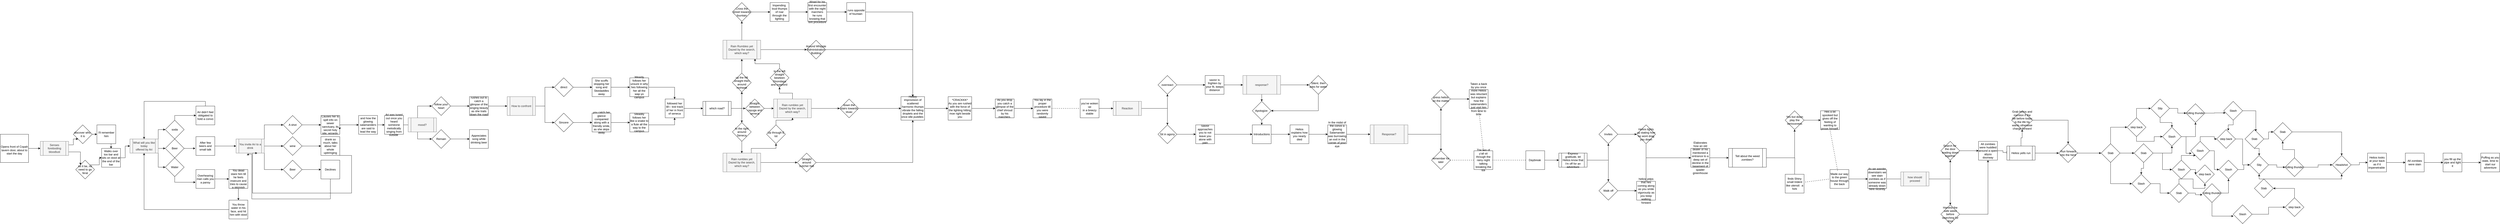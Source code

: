 <mxfile version="22.1.0" type="device">
  <diagram name="Page-1" id="g4w2sROIfN_hfLJ6KJIc">
    <mxGraphModel dx="2284" dy="1850" grid="1" gridSize="10" guides="1" tooltips="1" connect="1" arrows="1" fold="1" page="1" pageScale="1" pageWidth="850" pageHeight="1100" math="0" shadow="0">
      <root>
        <mxCell id="0" />
        <mxCell id="1" parent="0" />
        <mxCell id="-PSWeb6SLZKJOPhJrks6-1" style="edgeStyle=orthogonalEdgeStyle;rounded=0;orthogonalLoop=1;jettySize=auto;html=1;exitX=1;exitY=0.5;exitDx=0;exitDy=0;" parent="1" source="FneE87gumsjyaXA5qdD0-2" target="FneE87gumsjyaXA5qdD0-3" edge="1">
          <mxGeometry relative="1" as="geometry" />
        </mxCell>
        <mxCell id="FneE87gumsjyaXA5qdD0-2" value="&lt;br&gt;Opens front of Copah tavern door, about to start the day" style="whiteSpace=wrap;html=1;aspect=fixed;" parent="1" vertex="1">
          <mxGeometry x="-210" y="-280" width="120" height="120" as="geometry" />
        </mxCell>
        <mxCell id="-PSWeb6SLZKJOPhJrks6-2" style="edgeStyle=orthogonalEdgeStyle;rounded=0;orthogonalLoop=1;jettySize=auto;html=1;exitX=1;exitY=0.25;exitDx=0;exitDy=0;entryX=0;entryY=1;entryDx=0;entryDy=0;" parent="1" source="FneE87gumsjyaXA5qdD0-3" target="FneE87gumsjyaXA5qdD0-4" edge="1">
          <mxGeometry relative="1" as="geometry" />
        </mxCell>
        <mxCell id="-PSWeb6SLZKJOPhJrks6-3" style="edgeStyle=orthogonalEdgeStyle;rounded=0;orthogonalLoop=1;jettySize=auto;html=1;exitX=1;exitY=0.75;exitDx=0;exitDy=0;entryX=0;entryY=0;entryDx=0;entryDy=0;" parent="1" source="FneE87gumsjyaXA5qdD0-3" target="FneE87gumsjyaXA5qdD0-5" edge="1">
          <mxGeometry relative="1" as="geometry" />
        </mxCell>
        <mxCell id="FneE87gumsjyaXA5qdD0-3" value="Senses foreboding bloodlust" style="shape=process;whiteSpace=wrap;html=1;backgroundOutline=1;fillColor=#f5f5f5;fontColor=#333333;strokeColor=#666666;" parent="1" vertex="1">
          <mxGeometry x="-40" y="-250" width="120" height="60" as="geometry" />
        </mxCell>
        <mxCell id="-PSWeb6SLZKJOPhJrks6-4" style="edgeStyle=orthogonalEdgeStyle;rounded=0;orthogonalLoop=1;jettySize=auto;html=1;exitX=1;exitY=0.5;exitDx=0;exitDy=0;" parent="1" source="FneE87gumsjyaXA5qdD0-4" target="FneE87gumsjyaXA5qdD0-6" edge="1">
          <mxGeometry relative="1" as="geometry" />
        </mxCell>
        <mxCell id="FneE87gumsjyaXA5qdD0-4" value="discover who&amp;nbsp;&lt;br&gt;it is" style="rhombus;whiteSpace=wrap;html=1;" parent="1" vertex="1">
          <mxGeometry x="100" y="-320" width="80" height="80" as="geometry" />
        </mxCell>
        <mxCell id="-PSWeb6SLZKJOPhJrks6-6" style="edgeStyle=orthogonalEdgeStyle;rounded=0;orthogonalLoop=1;jettySize=auto;html=1;exitX=1;exitY=0;exitDx=0;exitDy=0;entryX=0;entryY=0.5;entryDx=0;entryDy=0;" parent="1" source="FneE87gumsjyaXA5qdD0-5" target="FneE87gumsjyaXA5qdD0-7" edge="1">
          <mxGeometry relative="1" as="geometry" />
        </mxCell>
        <mxCell id="FneE87gumsjyaXA5qdD0-5" value="let it be, no need to go feral" style="rhombus;whiteSpace=wrap;html=1;" parent="1" vertex="1">
          <mxGeometry x="110" y="-170" width="80" height="80" as="geometry" />
        </mxCell>
        <mxCell id="-PSWeb6SLZKJOPhJrks6-5" style="edgeStyle=orthogonalEdgeStyle;rounded=0;orthogonalLoop=1;jettySize=auto;html=1;exitX=0.5;exitY=1;exitDx=0;exitDy=0;entryX=0.5;entryY=0;entryDx=0;entryDy=0;" parent="1" source="FneE87gumsjyaXA5qdD0-6" target="FneE87gumsjyaXA5qdD0-7" edge="1">
          <mxGeometry relative="1" as="geometry" />
        </mxCell>
        <mxCell id="FneE87gumsjyaXA5qdD0-6" value="i&#39;ll remember him" style="whiteSpace=wrap;html=1;aspect=fixed;" parent="1" vertex="1">
          <mxGeometry x="200" y="-320" width="80" height="80" as="geometry" />
        </mxCell>
        <mxCell id="-PSWeb6SLZKJOPhJrks6-8" style="edgeStyle=orthogonalEdgeStyle;rounded=0;orthogonalLoop=1;jettySize=auto;html=1;exitX=1;exitY=0.5;exitDx=0;exitDy=0;entryX=0;entryY=0.5;entryDx=0;entryDy=0;" parent="1" source="FneE87gumsjyaXA5qdD0-7" target="-PSWeb6SLZKJOPhJrks6-7" edge="1">
          <mxGeometry relative="1" as="geometry" />
        </mxCell>
        <mxCell id="FneE87gumsjyaXA5qdD0-7" value="Walks over too bar and sits on stool at the end of the bar" style="whiteSpace=wrap;html=1;aspect=fixed;" parent="1" vertex="1">
          <mxGeometry x="220" y="-220" width="80" height="80" as="geometry" />
        </mxCell>
        <mxCell id="-PSWeb6SLZKJOPhJrks6-15" style="edgeStyle=orthogonalEdgeStyle;rounded=0;orthogonalLoop=1;jettySize=auto;html=1;exitX=1;exitY=0.5;exitDx=0;exitDy=0;entryX=0;entryY=0.5;entryDx=0;entryDy=0;" parent="1" source="-PSWeb6SLZKJOPhJrks6-7" target="-PSWeb6SLZKJOPhJrks6-13" edge="1">
          <mxGeometry relative="1" as="geometry">
            <Array as="points">
              <mxPoint x="460" y="-220" />
            </Array>
          </mxGeometry>
        </mxCell>
        <mxCell id="-PSWeb6SLZKJOPhJrks6-16" style="edgeStyle=orthogonalEdgeStyle;rounded=0;orthogonalLoop=1;jettySize=auto;html=1;exitX=1;exitY=0;exitDx=0;exitDy=0;entryX=0;entryY=0.5;entryDx=0;entryDy=0;" parent="1" source="-PSWeb6SLZKJOPhJrks6-7" target="-PSWeb6SLZKJOPhJrks6-12" edge="1">
          <mxGeometry relative="1" as="geometry" />
        </mxCell>
        <mxCell id="-PSWeb6SLZKJOPhJrks6-17" style="edgeStyle=orthogonalEdgeStyle;rounded=0;orthogonalLoop=1;jettySize=auto;html=1;exitX=1;exitY=1;exitDx=0;exitDy=0;entryX=0;entryY=0.5;entryDx=0;entryDy=0;" parent="1" source="-PSWeb6SLZKJOPhJrks6-7" target="-PSWeb6SLZKJOPhJrks6-14" edge="1">
          <mxGeometry relative="1" as="geometry" />
        </mxCell>
        <mxCell id="-PSWeb6SLZKJOPhJrks6-7" value="What will you like today&lt;br&gt;offered by Ari" style="shape=process;whiteSpace=wrap;html=1;backgroundOutline=1;fillColor=#f5f5f5;fontColor=#333333;strokeColor=#666666;" parent="1" vertex="1">
          <mxGeometry x="340" y="-260" width="120" height="60" as="geometry" />
        </mxCell>
        <mxCell id="-PSWeb6SLZKJOPhJrks6-22" style="edgeStyle=orthogonalEdgeStyle;rounded=0;orthogonalLoop=1;jettySize=auto;html=1;exitX=0.5;exitY=0;exitDx=0;exitDy=0;entryX=0.5;entryY=0;entryDx=0;entryDy=0;" parent="1" source="-PSWeb6SLZKJOPhJrks6-9" target="-PSWeb6SLZKJOPhJrks6-7" edge="1">
          <mxGeometry relative="1" as="geometry" />
        </mxCell>
        <mxCell id="-PSWeb6SLZKJOPhJrks6-9" value="Ari didn&#39;t feel obligated to hold a convo" style="whiteSpace=wrap;html=1;aspect=fixed;" parent="1" vertex="1">
          <mxGeometry x="620" y="-400" width="80" height="80" as="geometry" />
        </mxCell>
        <mxCell id="-PSWeb6SLZKJOPhJrks6-29" style="edgeStyle=orthogonalEdgeStyle;rounded=0;orthogonalLoop=1;jettySize=auto;html=1;exitX=1;exitY=0.5;exitDx=0;exitDy=0;entryX=0;entryY=0.5;entryDx=0;entryDy=0;" parent="1" source="-PSWeb6SLZKJOPhJrks6-10" target="-PSWeb6SLZKJOPhJrks6-28" edge="1">
          <mxGeometry relative="1" as="geometry" />
        </mxCell>
        <mxCell id="-PSWeb6SLZKJOPhJrks6-10" value="After few beers and small talk" style="whiteSpace=wrap;html=1;aspect=fixed;" parent="1" vertex="1">
          <mxGeometry x="620" y="-270" width="80" height="80" as="geometry" />
        </mxCell>
        <mxCell id="-PSWeb6SLZKJOPhJrks6-24" style="edgeStyle=orthogonalEdgeStyle;rounded=0;orthogonalLoop=1;jettySize=auto;html=1;exitX=1;exitY=0.5;exitDx=0;exitDy=0;entryX=0;entryY=0.5;entryDx=0;entryDy=0;" parent="1" source="-PSWeb6SLZKJOPhJrks6-11" target="-PSWeb6SLZKJOPhJrks6-23" edge="1">
          <mxGeometry relative="1" as="geometry" />
        </mxCell>
        <mxCell id="-PSWeb6SLZKJOPhJrks6-11" value="Overhearing man calls you a pansy" style="whiteSpace=wrap;html=1;aspect=fixed;" parent="1" vertex="1">
          <mxGeometry x="620" y="-130" width="80" height="80" as="geometry" />
        </mxCell>
        <mxCell id="-PSWeb6SLZKJOPhJrks6-18" style="edgeStyle=orthogonalEdgeStyle;rounded=0;orthogonalLoop=1;jettySize=auto;html=1;exitX=0.5;exitY=0;exitDx=0;exitDy=0;entryX=0;entryY=0.5;entryDx=0;entryDy=0;" parent="1" source="-PSWeb6SLZKJOPhJrks6-12" target="-PSWeb6SLZKJOPhJrks6-9" edge="1">
          <mxGeometry relative="1" as="geometry" />
        </mxCell>
        <mxCell id="-PSWeb6SLZKJOPhJrks6-12" value="soda" style="rhombus;whiteSpace=wrap;html=1;" parent="1" vertex="1">
          <mxGeometry x="490" y="-340" width="80" height="80" as="geometry" />
        </mxCell>
        <mxCell id="-PSWeb6SLZKJOPhJrks6-13" value="Beer" style="rhombus;whiteSpace=wrap;html=1;" parent="1" vertex="1">
          <mxGeometry x="490" y="-260" width="80" height="80" as="geometry" />
        </mxCell>
        <mxCell id="-PSWeb6SLZKJOPhJrks6-14" value="Water" style="rhombus;whiteSpace=wrap;html=1;" parent="1" vertex="1">
          <mxGeometry x="490" y="-180" width="80" height="80" as="geometry" />
        </mxCell>
        <mxCell id="-PSWeb6SLZKJOPhJrks6-19" style="edgeStyle=orthogonalEdgeStyle;rounded=0;orthogonalLoop=1;jettySize=auto;html=1;exitX=1;exitY=0.5;exitDx=0;exitDy=0;entryX=-0.037;entryY=0.625;entryDx=0;entryDy=0;entryPerimeter=0;" parent="1" source="-PSWeb6SLZKJOPhJrks6-13" target="-PSWeb6SLZKJOPhJrks6-10" edge="1">
          <mxGeometry relative="1" as="geometry" />
        </mxCell>
        <mxCell id="-PSWeb6SLZKJOPhJrks6-21" style="edgeStyle=orthogonalEdgeStyle;rounded=0;orthogonalLoop=1;jettySize=auto;html=1;exitX=0.5;exitY=1;exitDx=0;exitDy=0;entryX=-0.025;entryY=0.675;entryDx=0;entryDy=0;entryPerimeter=0;" parent="1" source="-PSWeb6SLZKJOPhJrks6-14" target="-PSWeb6SLZKJOPhJrks6-11" edge="1">
          <mxGeometry relative="1" as="geometry" />
        </mxCell>
        <mxCell id="-PSWeb6SLZKJOPhJrks6-26" style="edgeStyle=orthogonalEdgeStyle;rounded=0;orthogonalLoop=1;jettySize=auto;html=1;exitX=0.5;exitY=1;exitDx=0;exitDy=0;entryX=0.5;entryY=0;entryDx=0;entryDy=0;" parent="1" source="-PSWeb6SLZKJOPhJrks6-23" target="-PSWeb6SLZKJOPhJrks6-25" edge="1">
          <mxGeometry relative="1" as="geometry" />
        </mxCell>
        <mxCell id="-PSWeb6SLZKJOPhJrks6-23" value="You dead stare him till he feels insecure and tries to cause a skirmish" style="whiteSpace=wrap;html=1;aspect=fixed;" parent="1" vertex="1">
          <mxGeometry x="760" y="-130" width="80" height="80" as="geometry" />
        </mxCell>
        <mxCell id="-PSWeb6SLZKJOPhJrks6-27" style="edgeStyle=orthogonalEdgeStyle;rounded=0;orthogonalLoop=1;jettySize=auto;html=1;exitX=0;exitY=0.5;exitDx=0;exitDy=0;entryX=0.5;entryY=1;entryDx=0;entryDy=0;" parent="1" source="-PSWeb6SLZKJOPhJrks6-25" target="-PSWeb6SLZKJOPhJrks6-7" edge="1">
          <mxGeometry relative="1" as="geometry" />
        </mxCell>
        <mxCell id="-PSWeb6SLZKJOPhJrks6-25" value="You throw water in his face, and hit him with stool" style="whiteSpace=wrap;html=1;aspect=fixed;" parent="1" vertex="1">
          <mxGeometry x="760" width="80" height="80" as="geometry" />
        </mxCell>
        <mxCell id="-PSWeb6SLZKJOPhJrks6-33" style="edgeStyle=orthogonalEdgeStyle;rounded=0;orthogonalLoop=1;jettySize=auto;html=1;exitX=1;exitY=0.5;exitDx=0;exitDy=0;entryX=0;entryY=0.5;entryDx=0;entryDy=0;" parent="1" source="-PSWeb6SLZKJOPhJrks6-28" target="-PSWeb6SLZKJOPhJrks6-31" edge="1">
          <mxGeometry relative="1" as="geometry" />
        </mxCell>
        <mxCell id="-PSWeb6SLZKJOPhJrks6-34" style="edgeStyle=orthogonalEdgeStyle;rounded=0;orthogonalLoop=1;jettySize=auto;html=1;exitX=1;exitY=0;exitDx=0;exitDy=0;entryX=0;entryY=0.5;entryDx=0;entryDy=0;" parent="1" source="-PSWeb6SLZKJOPhJrks6-28" target="-PSWeb6SLZKJOPhJrks6-32" edge="1">
          <mxGeometry relative="1" as="geometry" />
        </mxCell>
        <mxCell id="-PSWeb6SLZKJOPhJrks6-35" style="edgeStyle=orthogonalEdgeStyle;rounded=0;orthogonalLoop=1;jettySize=auto;html=1;exitX=1;exitY=1;exitDx=0;exitDy=0;entryX=0;entryY=0.5;entryDx=0;entryDy=0;" parent="1" source="-PSWeb6SLZKJOPhJrks6-28" target="-PSWeb6SLZKJOPhJrks6-30" edge="1">
          <mxGeometry relative="1" as="geometry" />
        </mxCell>
        <mxCell id="-PSWeb6SLZKJOPhJrks6-28" value="You invite Ari to a drink" style="shape=process;whiteSpace=wrap;html=1;backgroundOutline=1;fillColor=#f5f5f5;fontColor=#333333;strokeColor=#666666;" parent="1" vertex="1">
          <mxGeometry x="790" y="-260" width="120" height="60" as="geometry" />
        </mxCell>
        <mxCell id="-PSWeb6SLZKJOPhJrks6-30" value="Beer" style="rhombus;whiteSpace=wrap;html=1;" parent="1" vertex="1">
          <mxGeometry x="990" y="-170" width="80" height="80" as="geometry" />
        </mxCell>
        <mxCell id="-PSWeb6SLZKJOPhJrks6-31" value="wine" style="rhombus;whiteSpace=wrap;html=1;" parent="1" vertex="1">
          <mxGeometry x="990" y="-270" width="80" height="80" as="geometry" />
        </mxCell>
        <mxCell id="-PSWeb6SLZKJOPhJrks6-32" value="A shot" style="rhombus;whiteSpace=wrap;html=1;" parent="1" vertex="1">
          <mxGeometry x="990" y="-360" width="80" height="80" as="geometry" />
        </mxCell>
        <mxCell id="-PSWeb6SLZKJOPhJrks6-39" value="" style="edgeStyle=orthogonalEdgeStyle;rounded=0;orthogonalLoop=1;jettySize=auto;html=1;" parent="1" source="-PSWeb6SLZKJOPhJrks6-36" target="-PSWeb6SLZKJOPhJrks6-38" edge="1">
          <mxGeometry relative="1" as="geometry" />
        </mxCell>
        <mxCell id="-PSWeb6SLZKJOPhJrks6-36" value="Causes her to spill info on&lt;br&gt;sewer sanctuary, its secret holy site, wizards&amp;nbsp;" style="whiteSpace=wrap;html=1;aspect=fixed;direction=east;" parent="1" vertex="1">
          <mxGeometry x="1150" y="-360" width="80" height="80" as="geometry" />
        </mxCell>
        <mxCell id="-PSWeb6SLZKJOPhJrks6-37" value="" style="edgeStyle=orthogonalEdgeStyle;rounded=0;orthogonalLoop=1;jettySize=auto;html=1;" parent="1" source="-PSWeb6SLZKJOPhJrks6-32" target="-PSWeb6SLZKJOPhJrks6-36" edge="1">
          <mxGeometry relative="1" as="geometry" />
        </mxCell>
        <mxCell id="-PSWeb6SLZKJOPhJrks6-38" value="and how the glowing salamanders are said to lead the way" style="whiteSpace=wrap;html=1;aspect=fixed;" parent="1" vertex="1">
          <mxGeometry x="1310" y="-360" width="80" height="80" as="geometry" />
        </mxCell>
        <mxCell id="-PSWeb6SLZKJOPhJrks6-40" style="edgeStyle=orthogonalEdgeStyle;rounded=0;orthogonalLoop=1;jettySize=auto;html=1;exitX=1;exitY=0.5;exitDx=0;exitDy=0;entryX=1;entryY=0.75;entryDx=0;entryDy=0;" parent="1" source="-PSWeb6SLZKJOPhJrks6-36" target="-PSWeb6SLZKJOPhJrks6-36" edge="1">
          <mxGeometry relative="1" as="geometry" />
        </mxCell>
        <mxCell id="-PSWeb6SLZKJOPhJrks6-43" style="edgeStyle=orthogonalEdgeStyle;rounded=0;orthogonalLoop=1;jettySize=auto;html=1;entryX=0.425;entryY=1.017;entryDx=0;entryDy=0;entryPerimeter=0;" parent="1" source="-PSWeb6SLZKJOPhJrks6-41" target="-PSWeb6SLZKJOPhJrks6-28" edge="1">
          <mxGeometry relative="1" as="geometry">
            <mxPoint x="1160" y="80" as="targetPoint" />
            <Array as="points">
              <mxPoint x="1190" y="-5" />
              <mxPoint x="857" y="-5" />
              <mxPoint x="857" y="-196" />
              <mxPoint x="841" y="-196" />
            </Array>
          </mxGeometry>
        </mxCell>
        <mxCell id="-PSWeb6SLZKJOPhJrks6-41" value="Declines" style="whiteSpace=wrap;html=1;aspect=fixed;" parent="1" vertex="1">
          <mxGeometry x="1150" y="-170" width="80" height="80" as="geometry" />
        </mxCell>
        <mxCell id="-PSWeb6SLZKJOPhJrks6-42" value="" style="edgeStyle=orthogonalEdgeStyle;rounded=0;orthogonalLoop=1;jettySize=auto;html=1;" parent="1" source="-PSWeb6SLZKJOPhJrks6-30" target="-PSWeb6SLZKJOPhJrks6-41" edge="1">
          <mxGeometry relative="1" as="geometry" />
        </mxCell>
        <mxCell id="-PSWeb6SLZKJOPhJrks6-44" value="drank so much, talks about her whole upbringing" style="whiteSpace=wrap;html=1;aspect=fixed;" parent="1" vertex="1">
          <mxGeometry x="1150" y="-270" width="80" height="80" as="geometry" />
        </mxCell>
        <mxCell id="-PSWeb6SLZKJOPhJrks6-45" value="" style="edgeStyle=orthogonalEdgeStyle;rounded=0;orthogonalLoop=1;jettySize=auto;html=1;" parent="1" source="-PSWeb6SLZKJOPhJrks6-31" target="-PSWeb6SLZKJOPhJrks6-44" edge="1">
          <mxGeometry relative="1" as="geometry" />
        </mxCell>
        <mxCell id="-PSWeb6SLZKJOPhJrks6-50" style="edgeStyle=orthogonalEdgeStyle;rounded=0;orthogonalLoop=1;jettySize=auto;html=1;exitX=0.5;exitY=1;exitDx=0;exitDy=0;" parent="1" source="-PSWeb6SLZKJOPhJrks6-44" edge="1">
          <mxGeometry relative="1" as="geometry">
            <mxPoint x="880" y="-200" as="targetPoint" />
            <Array as="points">
              <mxPoint x="1280" y="-190" />
              <mxPoint x="1280" y="-30" />
              <mxPoint x="860" y="-30" />
              <mxPoint x="860" y="-200" />
            </Array>
          </mxGeometry>
        </mxCell>
        <mxCell id="T7pR-yEQFjBsq2VDqkNk-3" value="" style="edgeStyle=orthogonalEdgeStyle;rounded=0;orthogonalLoop=1;jettySize=auto;html=1;" parent="1" source="-PSWeb6SLZKJOPhJrks6-51" target="T7pR-yEQFjBsq2VDqkNk-2" edge="1">
          <mxGeometry relative="1" as="geometry" />
        </mxCell>
        <mxCell id="T7pR-yEQFjBsq2VDqkNk-4" value="" style="edgeStyle=orthogonalEdgeStyle;rounded=0;orthogonalLoop=1;jettySize=auto;html=1;" parent="1" source="-PSWeb6SLZKJOPhJrks6-51" target="T7pR-yEQFjBsq2VDqkNk-2" edge="1">
          <mxGeometry relative="1" as="geometry" />
        </mxCell>
        <mxCell id="T7pR-yEQFjBsq2VDqkNk-6" value="" style="edgeStyle=orthogonalEdgeStyle;rounded=0;orthogonalLoop=1;jettySize=auto;html=1;" parent="1" source="-PSWeb6SLZKJOPhJrks6-51" target="T7pR-yEQFjBsq2VDqkNk-5" edge="1">
          <mxGeometry relative="1" as="geometry" />
        </mxCell>
        <mxCell id="-PSWeb6SLZKJOPhJrks6-51" value="Ari was tuned out once you heard someone melodically singing from outside&amp;nbsp;" style="whiteSpace=wrap;html=1;aspect=fixed;" parent="1" vertex="1">
          <mxGeometry x="1420" y="-360" width="80" height="80" as="geometry" />
        </mxCell>
        <mxCell id="-PSWeb6SLZKJOPhJrks6-52" value="" style="edgeStyle=orthogonalEdgeStyle;rounded=0;orthogonalLoop=1;jettySize=auto;html=1;" parent="1" source="-PSWeb6SLZKJOPhJrks6-38" target="-PSWeb6SLZKJOPhJrks6-51" edge="1">
          <mxGeometry relative="1" as="geometry" />
        </mxCell>
        <mxCell id="T7pR-yEQFjBsq2VDqkNk-2" value="follow your heart" style="rhombus;whiteSpace=wrap;html=1;" parent="1" vertex="1">
          <mxGeometry x="1620" y="-440" width="80" height="80" as="geometry" />
        </mxCell>
        <mxCell id="T7pR-yEQFjBsq2VDqkNk-5" value="Remain" style="rhombus;whiteSpace=wrap;html=1;" parent="1" vertex="1">
          <mxGeometry x="1620" y="-300" width="80" height="80" as="geometry" />
        </mxCell>
        <mxCell id="T7pR-yEQFjBsq2VDqkNk-7" value="Appreciates song while drinking beer" style="whiteSpace=wrap;html=1;aspect=fixed;" parent="1" vertex="1">
          <mxGeometry x="1780" y="-300" width="80" height="80" as="geometry" />
        </mxCell>
        <mxCell id="T7pR-yEQFjBsq2VDqkNk-8" value="" style="edgeStyle=orthogonalEdgeStyle;rounded=0;orthogonalLoop=1;jettySize=auto;html=1;" parent="1" source="T7pR-yEQFjBsq2VDqkNk-5" target="T7pR-yEQFjBsq2VDqkNk-7" edge="1">
          <mxGeometry relative="1" as="geometry" />
        </mxCell>
        <mxCell id="Cu2gnGMEPlgaiMjTP5yJ-1" value="rushes out to catch a glimpse of the singing beauty as she trails down the road" style="whiteSpace=wrap;html=1;aspect=fixed;" parent="1" vertex="1">
          <mxGeometry x="1780" y="-440" width="80" height="80" as="geometry" />
        </mxCell>
        <mxCell id="Cu2gnGMEPlgaiMjTP5yJ-2" value="" style="edgeStyle=orthogonalEdgeStyle;rounded=0;orthogonalLoop=1;jettySize=auto;html=1;" parent="1" source="T7pR-yEQFjBsq2VDqkNk-2" target="Cu2gnGMEPlgaiMjTP5yJ-1" edge="1">
          <mxGeometry relative="1" as="geometry" />
        </mxCell>
        <mxCell id="Cu2gnGMEPlgaiMjTP5yJ-6" value="" style="edgeStyle=orthogonalEdgeStyle;rounded=0;orthogonalLoop=1;jettySize=auto;html=1;" parent="1" source="Cu2gnGMEPlgaiMjTP5yJ-3" target="Cu2gnGMEPlgaiMjTP5yJ-5" edge="1">
          <mxGeometry relative="1" as="geometry" />
        </mxCell>
        <mxCell id="Cu2gnGMEPlgaiMjTP5yJ-8" value="" style="edgeStyle=orthogonalEdgeStyle;rounded=0;orthogonalLoop=1;jettySize=auto;html=1;" parent="1" source="Cu2gnGMEPlgaiMjTP5yJ-3" target="Cu2gnGMEPlgaiMjTP5yJ-7" edge="1">
          <mxGeometry relative="1" as="geometry" />
        </mxCell>
        <mxCell id="Cu2gnGMEPlgaiMjTP5yJ-3" value="How to confront" style="shape=process;whiteSpace=wrap;html=1;backgroundOutline=1;fillColor=#f5f5f5;fontColor=#333333;strokeColor=#666666;" parent="1" vertex="1">
          <mxGeometry x="1940" y="-440" width="120" height="80" as="geometry" />
        </mxCell>
        <mxCell id="Cu2gnGMEPlgaiMjTP5yJ-4" value="" style="edgeStyle=orthogonalEdgeStyle;rounded=0;orthogonalLoop=1;jettySize=auto;html=1;" parent="1" source="Cu2gnGMEPlgaiMjTP5yJ-1" target="Cu2gnGMEPlgaiMjTP5yJ-3" edge="1">
          <mxGeometry relative="1" as="geometry" />
        </mxCell>
        <mxCell id="Cu2gnGMEPlgaiMjTP5yJ-5" value="direct" style="rhombus;whiteSpace=wrap;html=1;" parent="1" vertex="1">
          <mxGeometry x="2140" y="-520" width="80" height="80" as="geometry" />
        </mxCell>
        <mxCell id="Cu2gnGMEPlgaiMjTP5yJ-7" value="Sincere" style="rhombus;whiteSpace=wrap;html=1;" parent="1" vertex="1">
          <mxGeometry x="2140" y="-370" width="80" height="80" as="geometry" />
        </mxCell>
        <mxCell id="Cu2gnGMEPlgaiMjTP5yJ-9" value="She scoffs stopping her song and Skedaddles away" style="whiteSpace=wrap;html=1;aspect=fixed;" parent="1" vertex="1">
          <mxGeometry x="2300" y="-520" width="80" height="80" as="geometry" />
        </mxCell>
        <mxCell id="Cu2gnGMEPlgaiMjTP5yJ-10" value="" style="edgeStyle=orthogonalEdgeStyle;rounded=0;orthogonalLoop=1;jettySize=auto;html=1;" parent="1" source="Cu2gnGMEPlgaiMjTP5yJ-5" target="Cu2gnGMEPlgaiMjTP5yJ-9" edge="1">
          <mxGeometry relative="1" as="geometry" />
        </mxCell>
        <mxCell id="Cu2gnGMEPlgaiMjTP5yJ-11" value="you catch her glance companied along with a friendly smile, as she skips away" style="whiteSpace=wrap;html=1;aspect=fixed;" parent="1" vertex="1">
          <mxGeometry x="2300" y="-370" width="80" height="80" as="geometry" />
        </mxCell>
        <mxCell id="Cu2gnGMEPlgaiMjTP5yJ-12" value="" style="edgeStyle=orthogonalEdgeStyle;rounded=0;orthogonalLoop=1;jettySize=auto;html=1;" parent="1" source="Cu2gnGMEPlgaiMjTP5yJ-7" target="Cu2gnGMEPlgaiMjTP5yJ-11" edge="1">
          <mxGeometry relative="1" as="geometry" />
        </mxCell>
        <mxCell id="2-TfG5lYsVAO7Rc3DaT_-3" style="edgeStyle=orthogonalEdgeStyle;rounded=0;orthogonalLoop=1;jettySize=auto;html=1;exitX=1;exitY=0.5;exitDx=0;exitDy=0;entryX=0.5;entryY=1;entryDx=0;entryDy=0;" parent="1" source="Cu2gnGMEPlgaiMjTP5yJ-13" target="2-TfG5lYsVAO7Rc3DaT_-1" edge="1">
          <mxGeometry relative="1" as="geometry">
            <Array as="points">
              <mxPoint x="2540" y="-320" />
              <mxPoint x="2650" y="-320" />
            </Array>
          </mxGeometry>
        </mxCell>
        <mxCell id="Cu2gnGMEPlgaiMjTP5yJ-13" value="Steadily follows her like a snake to a flute all the way to the campus" style="whiteSpace=wrap;html=1;aspect=fixed;" parent="1" vertex="1">
          <mxGeometry x="2460" y="-370" width="80" height="80" as="geometry" />
        </mxCell>
        <mxCell id="Cu2gnGMEPlgaiMjTP5yJ-14" value="" style="edgeStyle=orthogonalEdgeStyle;rounded=0;orthogonalLoop=1;jettySize=auto;html=1;" parent="1" source="Cu2gnGMEPlgaiMjTP5yJ-11" target="Cu2gnGMEPlgaiMjTP5yJ-13" edge="1">
          <mxGeometry relative="1" as="geometry" />
        </mxCell>
        <mxCell id="Cu2gnGMEPlgaiMjTP5yJ-15" value="Wearily follows her unsure in why hes following her all the wap yo campus" style="whiteSpace=wrap;html=1;aspect=fixed;" parent="1" vertex="1">
          <mxGeometry x="2460" y="-520" width="80" height="80" as="geometry" />
        </mxCell>
        <mxCell id="Cu2gnGMEPlgaiMjTP5yJ-16" value="" style="edgeStyle=orthogonalEdgeStyle;rounded=0;orthogonalLoop=1;jettySize=auto;html=1;" parent="1" source="Cu2gnGMEPlgaiMjTP5yJ-9" target="Cu2gnGMEPlgaiMjTP5yJ-15" edge="1">
          <mxGeometry relative="1" as="geometry" />
        </mxCell>
        <mxCell id="2-TfG5lYsVAO7Rc3DaT_-6" style="edgeStyle=orthogonalEdgeStyle;rounded=0;orthogonalLoop=1;jettySize=auto;html=1;exitX=1;exitY=0.5;exitDx=0;exitDy=0;entryX=0;entryY=0.5;entryDx=0;entryDy=0;" parent="1" source="2-TfG5lYsVAO7Rc3DaT_-1" target="2-TfG5lYsVAO7Rc3DaT_-5" edge="1">
          <mxGeometry relative="1" as="geometry" />
        </mxCell>
        <mxCell id="2-TfG5lYsVAO7Rc3DaT_-1" value="followed her till i&amp;nbsp; lost track of her in front of seneca" style="whiteSpace=wrap;html=1;aspect=fixed;" parent="1" vertex="1">
          <mxGeometry x="2610" y="-430" width="80" height="80" as="geometry" />
        </mxCell>
        <mxCell id="2-TfG5lYsVAO7Rc3DaT_-2" value="" style="edgeStyle=orthogonalEdgeStyle;rounded=0;orthogonalLoop=1;jettySize=auto;html=1;" parent="1" source="Cu2gnGMEPlgaiMjTP5yJ-15" target="2-TfG5lYsVAO7Rc3DaT_-1" edge="1">
          <mxGeometry relative="1" as="geometry" />
        </mxCell>
        <mxCell id="2-TfG5lYsVAO7Rc3DaT_-9" value="" style="edgeStyle=orthogonalEdgeStyle;rounded=0;orthogonalLoop=1;jettySize=auto;html=1;" parent="1" source="2-TfG5lYsVAO7Rc3DaT_-5" target="2-TfG5lYsVAO7Rc3DaT_-8" edge="1">
          <mxGeometry relative="1" as="geometry" />
        </mxCell>
        <mxCell id="2-TfG5lYsVAO7Rc3DaT_-11" value="" style="edgeStyle=orthogonalEdgeStyle;rounded=0;orthogonalLoop=1;jettySize=auto;html=1;" parent="1" source="2-TfG5lYsVAO7Rc3DaT_-5" target="2-TfG5lYsVAO7Rc3DaT_-10" edge="1">
          <mxGeometry relative="1" as="geometry" />
        </mxCell>
        <mxCell id="2-TfG5lYsVAO7Rc3DaT_-12" value="" style="edgeStyle=orthogonalEdgeStyle;rounded=0;orthogonalLoop=1;jettySize=auto;html=1;" parent="1" source="2-TfG5lYsVAO7Rc3DaT_-5" target="2-TfG5lYsVAO7Rc3DaT_-10" edge="1">
          <mxGeometry relative="1" as="geometry" />
        </mxCell>
        <mxCell id="2-TfG5lYsVAO7Rc3DaT_-14" value="" style="edgeStyle=orthogonalEdgeStyle;rounded=0;orthogonalLoop=1;jettySize=auto;html=1;" parent="1" source="2-TfG5lYsVAO7Rc3DaT_-5" target="2-TfG5lYsVAO7Rc3DaT_-13" edge="1">
          <mxGeometry relative="1" as="geometry" />
        </mxCell>
        <mxCell id="2-TfG5lYsVAO7Rc3DaT_-5" value="which road?" style="shape=process;whiteSpace=wrap;html=1;backgroundOutline=1;" parent="1" vertex="1">
          <mxGeometry x="2770" y="-420" width="120" height="60" as="geometry" />
        </mxCell>
        <mxCell id="2-TfG5lYsVAO7Rc3DaT_-7" value="mood?" style="shape=process;whiteSpace=wrap;html=1;backgroundOutline=1;fillColor=#f5f5f5;fontColor=#333333;strokeColor=#666666;" parent="1" vertex="1">
          <mxGeometry x="1520" y="-350" width="120" height="60" as="geometry" />
        </mxCell>
        <mxCell id="2-TfG5lYsVAO7Rc3DaT_-20" style="edgeStyle=orthogonalEdgeStyle;rounded=0;orthogonalLoop=1;jettySize=auto;html=1;exitX=0.5;exitY=1;exitDx=0;exitDy=0;entryX=0.5;entryY=0;entryDx=0;entryDy=0;" parent="1" source="2-TfG5lYsVAO7Rc3DaT_-8" target="2-TfG5lYsVAO7Rc3DaT_-19" edge="1">
          <mxGeometry relative="1" as="geometry" />
        </mxCell>
        <mxCell id="2-TfG5lYsVAO7Rc3DaT_-8" value="to the right around Seneca" style="rhombus;whiteSpace=wrap;html=1;" parent="1" vertex="1">
          <mxGeometry x="2895" y="-330" width="80" height="80" as="geometry" />
        </mxCell>
        <mxCell id="2-TfG5lYsVAO7Rc3DaT_-10" value="up the hill straight then around mohwak" style="rhombus;whiteSpace=wrap;html=1;" parent="1" vertex="1">
          <mxGeometry x="2895" y="-540" width="80" height="80" as="geometry" />
        </mxCell>
        <mxCell id="2-TfG5lYsVAO7Rc3DaT_-22" style="edgeStyle=orthogonalEdgeStyle;rounded=0;orthogonalLoop=1;jettySize=auto;html=1;exitX=1;exitY=0.5;exitDx=0;exitDy=0;entryX=0;entryY=0.5;entryDx=0;entryDy=0;" parent="1" source="2-TfG5lYsVAO7Rc3DaT_-13" target="2-TfG5lYsVAO7Rc3DaT_-21" edge="1">
          <mxGeometry relative="1" as="geometry" />
        </mxCell>
        <mxCell id="2-TfG5lYsVAO7Rc3DaT_-13" value="Straight&amp;nbsp; between cayuga and seneca" style="rhombus;whiteSpace=wrap;html=1;" parent="1" vertex="1">
          <mxGeometry x="2950" y="-430" width="80" height="80" as="geometry" />
        </mxCell>
        <mxCell id="2-TfG5lYsVAO7Rc3DaT_-37" value="" style="edgeStyle=orthogonalEdgeStyle;rounded=0;orthogonalLoop=1;jettySize=auto;html=1;" parent="1" source="2-TfG5lYsVAO7Rc3DaT_-15" target="2-TfG5lYsVAO7Rc3DaT_-36" edge="1">
          <mxGeometry relative="1" as="geometry" />
        </mxCell>
        <mxCell id="J-FE1qSczwlOf8CipYtg-2" value="" style="edgeStyle=orthogonalEdgeStyle;rounded=0;orthogonalLoop=1;jettySize=auto;html=1;" parent="1" source="2-TfG5lYsVAO7Rc3DaT_-15" target="J-FE1qSczwlOf8CipYtg-1" edge="1">
          <mxGeometry relative="1" as="geometry" />
        </mxCell>
        <mxCell id="2-TfG5lYsVAO7Rc3DaT_-15" value="Rain Rumbles yet Dazed by the search, which way?" style="shape=process;whiteSpace=wrap;html=1;backgroundOutline=1;fillColor=#f5f5f5;fontColor=#333333;strokeColor=#666666;" parent="1" vertex="1">
          <mxGeometry x="2855" y="-680" width="160" height="80" as="geometry" />
        </mxCell>
        <mxCell id="2-TfG5lYsVAO7Rc3DaT_-16" value="" style="edgeStyle=orthogonalEdgeStyle;rounded=0;orthogonalLoop=1;jettySize=auto;html=1;" parent="1" source="2-TfG5lYsVAO7Rc3DaT_-10" target="2-TfG5lYsVAO7Rc3DaT_-15" edge="1">
          <mxGeometry relative="1" as="geometry" />
        </mxCell>
        <mxCell id="2-TfG5lYsVAO7Rc3DaT_-32" value="" style="edgeStyle=orthogonalEdgeStyle;rounded=0;orthogonalLoop=1;jettySize=auto;html=1;" parent="1" source="2-TfG5lYsVAO7Rc3DaT_-19" target="2-TfG5lYsVAO7Rc3DaT_-31" edge="1">
          <mxGeometry relative="1" as="geometry">
            <Array as="points">
              <mxPoint x="3180" y="-160" />
              <mxPoint x="3180" y="-160" />
            </Array>
          </mxGeometry>
        </mxCell>
        <mxCell id="2-TfG5lYsVAO7Rc3DaT_-43" style="edgeStyle=orthogonalEdgeStyle;rounded=0;orthogonalLoop=1;jettySize=auto;html=1;exitX=0.75;exitY=0;exitDx=0;exitDy=0;" parent="1" source="2-TfG5lYsVAO7Rc3DaT_-19" target="2-TfG5lYsVAO7Rc3DaT_-33" edge="1">
          <mxGeometry relative="1" as="geometry" />
        </mxCell>
        <mxCell id="2-TfG5lYsVAO7Rc3DaT_-19" value="Rain rumbles yet Dazed by the search, which way?" style="shape=process;whiteSpace=wrap;html=1;backgroundOutline=1;fillColor=#f5f5f5;fontColor=#333333;strokeColor=#666666;" parent="1" vertex="1">
          <mxGeometry x="2855" y="-200" width="160" height="80" as="geometry" />
        </mxCell>
        <mxCell id="2-TfG5lYsVAO7Rc3DaT_-27" value="" style="edgeStyle=orthogonalEdgeStyle;rounded=0;orthogonalLoop=1;jettySize=auto;html=1;" parent="1" source="2-TfG5lYsVAO7Rc3DaT_-21" target="2-TfG5lYsVAO7Rc3DaT_-26" edge="1">
          <mxGeometry relative="1" as="geometry" />
        </mxCell>
        <mxCell id="2-TfG5lYsVAO7Rc3DaT_-29" value="" style="edgeStyle=orthogonalEdgeStyle;rounded=0;orthogonalLoop=1;jettySize=auto;html=1;" parent="1" source="2-TfG5lYsVAO7Rc3DaT_-21" target="2-TfG5lYsVAO7Rc3DaT_-28" edge="1">
          <mxGeometry relative="1" as="geometry" />
        </mxCell>
        <mxCell id="2-TfG5lYsVAO7Rc3DaT_-21" value="Rain rumbles yet Dazed by the search, which way?" style="shape=process;whiteSpace=wrap;html=1;backgroundOutline=1;fillColor=#f5f5f5;fontColor=#333333;strokeColor=#666666;" parent="1" vertex="1">
          <mxGeometry x="3070" y="-430" width="160" height="80" as="geometry" />
        </mxCell>
        <mxCell id="J-FE1qSczwlOf8CipYtg-5" style="edgeStyle=orthogonalEdgeStyle;rounded=0;orthogonalLoop=1;jettySize=auto;html=1;exitX=1;exitY=0.5;exitDx=0;exitDy=0;entryX=0;entryY=0.5;entryDx=0;entryDy=0;" parent="1" source="2-TfG5lYsVAO7Rc3DaT_-26" target="J-FE1qSczwlOf8CipYtg-3" edge="1">
          <mxGeometry relative="1" as="geometry" />
        </mxCell>
        <mxCell id="2-TfG5lYsVAO7Rc3DaT_-26" value="down the stairs towards stuac" style="rhombus;whiteSpace=wrap;html=1;" parent="1" vertex="1">
          <mxGeometry x="3350" y="-430" width="80" height="80" as="geometry" />
        </mxCell>
        <mxCell id="2-TfG5lYsVAO7Rc3DaT_-28" value="to the left straight bewteen Onondaga and crawford&amp;nbsp;" style="rhombus;whiteSpace=wrap;html=1;" parent="1" vertex="1">
          <mxGeometry x="3055" y="-560" width="80" height="80" as="geometry" />
        </mxCell>
        <mxCell id="J-FE1qSczwlOf8CipYtg-6" style="edgeStyle=orthogonalEdgeStyle;rounded=0;orthogonalLoop=1;jettySize=auto;html=1;exitX=1;exitY=0.5;exitDx=0;exitDy=0;entryX=0.5;entryY=1;entryDx=0;entryDy=0;" parent="1" source="2-TfG5lYsVAO7Rc3DaT_-31" target="J-FE1qSczwlOf8CipYtg-3" edge="1">
          <mxGeometry relative="1" as="geometry" />
        </mxCell>
        <mxCell id="2-TfG5lYsVAO7Rc3DaT_-31" value="Straight around butcher hall" style="rhombus;whiteSpace=wrap;html=1;" parent="1" vertex="1">
          <mxGeometry x="3170" y="-200" width="80" height="80" as="geometry" />
        </mxCell>
        <mxCell id="2-TfG5lYsVAO7Rc3DaT_-44" style="edgeStyle=orthogonalEdgeStyle;rounded=0;orthogonalLoop=1;jettySize=auto;html=1;exitX=0.5;exitY=0;exitDx=0;exitDy=0;entryX=0.5;entryY=1;entryDx=0;entryDy=0;" parent="1" source="2-TfG5lYsVAO7Rc3DaT_-33" target="2-TfG5lYsVAO7Rc3DaT_-21" edge="1">
          <mxGeometry relative="1" as="geometry">
            <Array as="points">
              <mxPoint x="3080" y="-340" />
              <mxPoint x="3150" y="-340" />
            </Array>
          </mxGeometry>
        </mxCell>
        <mxCell id="2-TfG5lYsVAO7Rc3DaT_-33" value="Up through E lot" style="rhombus;whiteSpace=wrap;html=1;" parent="1" vertex="1">
          <mxGeometry x="3040" y="-320" width="80" height="80" as="geometry" />
        </mxCell>
        <mxCell id="J-FE1qSczwlOf8CipYtg-4" style="edgeStyle=orthogonalEdgeStyle;rounded=0;orthogonalLoop=1;jettySize=auto;html=1;exitX=1;exitY=0.5;exitDx=0;exitDy=0;entryX=0.5;entryY=0;entryDx=0;entryDy=0;" parent="1" source="2-TfG5lYsVAO7Rc3DaT_-36" target="J-FE1qSczwlOf8CipYtg-3" edge="1">
          <mxGeometry relative="1" as="geometry" />
        </mxCell>
        <mxCell id="2-TfG5lYsVAO7Rc3DaT_-36" value="Around&amp;nbsp;Whipple Administration Building" style="rhombus;whiteSpace=wrap;html=1;" parent="1" vertex="1">
          <mxGeometry x="3210" y="-680" width="80" height="80" as="geometry" />
        </mxCell>
        <mxCell id="2-TfG5lYsVAO7Rc3DaT_-38" style="edgeStyle=orthogonalEdgeStyle;rounded=0;orthogonalLoop=1;jettySize=auto;html=1;exitX=0.5;exitY=0;exitDx=0;exitDy=0;entryX=0.85;entryY=0.988;entryDx=0;entryDy=0;entryPerimeter=0;" parent="1" source="2-TfG5lYsVAO7Rc3DaT_-28" target="2-TfG5lYsVAO7Rc3DaT_-15" edge="1">
          <mxGeometry relative="1" as="geometry" />
        </mxCell>
        <mxCell id="J-FE1qSczwlOf8CipYtg-1" value="Cross the street towards fountain" style="rhombus;whiteSpace=wrap;html=1;" parent="1" vertex="1">
          <mxGeometry x="2895" y="-840" width="80" height="80" as="geometry" />
        </mxCell>
        <mxCell id="J-FE1qSczwlOf8CipYtg-3" value="Heavy improvision of scattered harmonic thumps vibrate the falling droplets and the once idle puddles&amp;nbsp; &amp;nbsp;&amp;nbsp;" style="whiteSpace=wrap;html=1;aspect=fixed;" parent="1" vertex="1">
          <mxGeometry x="3610" y="-440" width="100" height="100" as="geometry" />
        </mxCell>
        <mxCell id="J-FE1qSczwlOf8CipYtg-10" value="" style="edgeStyle=orthogonalEdgeStyle;rounded=0;orthogonalLoop=1;jettySize=auto;html=1;" parent="1" source="J-FE1qSczwlOf8CipYtg-7" target="J-FE1qSczwlOf8CipYtg-9" edge="1">
          <mxGeometry relative="1" as="geometry" />
        </mxCell>
        <mxCell id="J-FE1qSczwlOf8CipYtg-7" value="Impending&amp;nbsp;&lt;br&gt;loud thumps of roar through the lighting" style="whiteSpace=wrap;html=1;aspect=fixed;" parent="1" vertex="1">
          <mxGeometry x="3055" y="-840" width="80" height="80" as="geometry" />
        </mxCell>
        <mxCell id="J-FE1qSczwlOf8CipYtg-8" value="" style="edgeStyle=orthogonalEdgeStyle;rounded=0;orthogonalLoop=1;jettySize=auto;html=1;" parent="1" source="J-FE1qSczwlOf8CipYtg-1" target="J-FE1qSczwlOf8CipYtg-7" edge="1">
          <mxGeometry relative="1" as="geometry" />
        </mxCell>
        <mxCell id="J-FE1qSczwlOf8CipYtg-12" style="edgeStyle=orthogonalEdgeStyle;rounded=0;orthogonalLoop=1;jettySize=auto;html=1;exitX=1;exitY=0.5;exitDx=0;exitDy=0;" parent="1" source="J-FE1qSczwlOf8CipYtg-9" target="J-FE1qSczwlOf8CipYtg-11" edge="1">
          <mxGeometry relative="1" as="geometry" />
        </mxCell>
        <mxCell id="J-FE1qSczwlOf8CipYtg-9" value="Afraid for his first encounter with the night marchers&lt;br&gt;he runs knowing that isnt procedure" style="whiteSpace=wrap;html=1;aspect=fixed;" parent="1" vertex="1">
          <mxGeometry x="3215" y="-840" width="80" height="80" as="geometry" />
        </mxCell>
        <mxCell id="J-FE1qSczwlOf8CipYtg-13" style="edgeStyle=orthogonalEdgeStyle;rounded=0;orthogonalLoop=1;jettySize=auto;html=1;exitX=1;exitY=0.5;exitDx=0;exitDy=0;" parent="1" source="J-FE1qSczwlOf8CipYtg-11" target="J-FE1qSczwlOf8CipYtg-3" edge="1">
          <mxGeometry relative="1" as="geometry" />
        </mxCell>
        <mxCell id="J-FE1qSczwlOf8CipYtg-11" value="runs opposite of fountain&amp;nbsp;" style="whiteSpace=wrap;html=1;aspect=fixed;" parent="1" vertex="1">
          <mxGeometry x="3380" y="-840" width="80" height="80" as="geometry" />
        </mxCell>
        <mxCell id="JQ6b73w9yi2-g6BildOx-2" style="edgeStyle=orthogonalEdgeStyle;rounded=0;orthogonalLoop=1;jettySize=auto;html=1;exitX=1;exitY=0.5;exitDx=0;exitDy=0;entryX=0;entryY=0.5;entryDx=0;entryDy=0;" edge="1" parent="1" source="J-FE1qSczwlOf8CipYtg-14" target="JQ6b73w9yi2-g6BildOx-1">
          <mxGeometry relative="1" as="geometry" />
        </mxCell>
        <mxCell id="J-FE1qSczwlOf8CipYtg-14" value="*CRACKKK*&lt;br&gt;As you are rushed with the force of the lighting hitting moe right beside you" style="whiteSpace=wrap;html=1;aspect=fixed;" parent="1" vertex="1">
          <mxGeometry x="3810" y="-440" width="100" height="100" as="geometry" />
        </mxCell>
        <mxCell id="J-FE1qSczwlOf8CipYtg-15" value="" style="edgeStyle=orthogonalEdgeStyle;rounded=0;orthogonalLoop=1;jettySize=auto;html=1;" parent="1" source="J-FE1qSczwlOf8CipYtg-3" target="J-FE1qSczwlOf8CipYtg-14" edge="1">
          <mxGeometry relative="1" as="geometry" />
        </mxCell>
        <mxCell id="JQ6b73w9yi2-g6BildOx-6" value="" style="edgeStyle=orthogonalEdgeStyle;rounded=0;orthogonalLoop=1;jettySize=auto;html=1;" edge="1" parent="1" source="JQ6b73w9yi2-g6BildOx-1" target="JQ6b73w9yi2-g6BildOx-5">
          <mxGeometry relative="1" as="geometry" />
        </mxCell>
        <mxCell id="JQ6b73w9yi2-g6BildOx-1" value="As you drop you catch a glimpse of the chief shroud by his marchers&amp;nbsp;" style="whiteSpace=wrap;html=1;aspect=fixed;" vertex="1" parent="1">
          <mxGeometry x="4010" y="-430" width="80" height="80" as="geometry" />
        </mxCell>
        <mxCell id="JQ6b73w9yi2-g6BildOx-5" value="You lay in the proper procedure till you were randomly saved" style="whiteSpace=wrap;html=1;aspect=fixed;" vertex="1" parent="1">
          <mxGeometry x="4170" y="-430" width="80" height="80" as="geometry" />
        </mxCell>
        <mxCell id="JQ6b73w9yi2-g6BildOx-7" value="" style="endArrow=none;dashed=1;html=1;dashPattern=1 3;strokeWidth=2;rounded=0;exitX=1;exitY=0.5;exitDx=0;exitDy=0;" edge="1" parent="1" source="JQ6b73w9yi2-g6BildOx-5">
          <mxGeometry width="50" height="50" relative="1" as="geometry">
            <mxPoint x="4340" y="-400" as="sourcePoint" />
            <mxPoint x="4370" y="-390" as="targetPoint" />
          </mxGeometry>
        </mxCell>
        <mxCell id="JQ6b73w9yi2-g6BildOx-10" value="" style="edgeStyle=orthogonalEdgeStyle;rounded=0;orthogonalLoop=1;jettySize=auto;html=1;" edge="1" parent="1" source="JQ6b73w9yi2-g6BildOx-8" target="JQ6b73w9yi2-g6BildOx-9">
          <mxGeometry relative="1" as="geometry" />
        </mxCell>
        <mxCell id="JQ6b73w9yi2-g6BildOx-8" value="you&#39;ve woken up&lt;br&gt;in a breezy stable" style="whiteSpace=wrap;html=1;aspect=fixed;" vertex="1" parent="1">
          <mxGeometry x="4370" y="-430" width="80" height="80" as="geometry" />
        </mxCell>
        <mxCell id="JQ6b73w9yi2-g6BildOx-12" value="" style="edgeStyle=orthogonalEdgeStyle;rounded=0;orthogonalLoop=1;jettySize=auto;html=1;" edge="1" parent="1" source="JQ6b73w9yi2-g6BildOx-9" target="JQ6b73w9yi2-g6BildOx-11">
          <mxGeometry relative="1" as="geometry" />
        </mxCell>
        <mxCell id="JQ6b73w9yi2-g6BildOx-14" value="" style="edgeStyle=orthogonalEdgeStyle;rounded=0;orthogonalLoop=1;jettySize=auto;html=1;" edge="1" parent="1" source="JQ6b73w9yi2-g6BildOx-9" target="JQ6b73w9yi2-g6BildOx-13">
          <mxGeometry relative="1" as="geometry" />
        </mxCell>
        <mxCell id="JQ6b73w9yi2-g6BildOx-9" value="Reaction" style="shape=process;whiteSpace=wrap;html=1;backgroundOutline=1;fillColor=#f5f5f5;fontColor=#333333;strokeColor=#666666;" vertex="1" parent="1">
          <mxGeometry x="4510" y="-420" width="120" height="60" as="geometry" />
        </mxCell>
        <mxCell id="JQ6b73w9yi2-g6BildOx-16" style="edgeStyle=orthogonalEdgeStyle;rounded=0;orthogonalLoop=1;jettySize=auto;html=1;exitX=1;exitY=0.5;exitDx=0;exitDy=0;entryX=0;entryY=0.5;entryDx=0;entryDy=0;" edge="1" parent="1" source="JQ6b73w9yi2-g6BildOx-11" target="JQ6b73w9yi2-g6BildOx-15">
          <mxGeometry relative="1" as="geometry" />
        </mxCell>
        <mxCell id="JQ6b73w9yi2-g6BildOx-11" value="overreact" style="rhombus;whiteSpace=wrap;html=1;" vertex="1" parent="1">
          <mxGeometry x="4700" y="-530" width="80" height="80" as="geometry" />
        </mxCell>
        <mxCell id="JQ6b73w9yi2-g6BildOx-13" value="Sit in agony" style="rhombus;whiteSpace=wrap;html=1;" vertex="1" parent="1">
          <mxGeometry x="4700" y="-320" width="80" height="80" as="geometry" />
        </mxCell>
        <mxCell id="JQ6b73w9yi2-g6BildOx-15" value="savior is frighten by your fit, keeps distance" style="whiteSpace=wrap;html=1;aspect=fixed;" vertex="1" parent="1">
          <mxGeometry x="4900" y="-530" width="80" height="80" as="geometry" />
        </mxCell>
        <mxCell id="JQ6b73w9yi2-g6BildOx-26" style="edgeStyle=orthogonalEdgeStyle;rounded=0;orthogonalLoop=1;jettySize=auto;html=1;exitX=1;exitY=0.5;exitDx=0;exitDy=0;entryX=0;entryY=0.5;entryDx=0;entryDy=0;" edge="1" parent="1" source="JQ6b73w9yi2-g6BildOx-17" target="JQ6b73w9yi2-g6BildOx-25">
          <mxGeometry relative="1" as="geometry" />
        </mxCell>
        <mxCell id="JQ6b73w9yi2-g6BildOx-17" value="Savior approaches you to not leave you alone with pain" style="whiteSpace=wrap;html=1;aspect=fixed;" vertex="1" parent="1">
          <mxGeometry x="4860" y="-320" width="80" height="80" as="geometry" />
        </mxCell>
        <mxCell id="JQ6b73w9yi2-g6BildOx-18" value="" style="edgeStyle=orthogonalEdgeStyle;rounded=0;orthogonalLoop=1;jettySize=auto;html=1;" edge="1" parent="1" source="JQ6b73w9yi2-g6BildOx-13" target="JQ6b73w9yi2-g6BildOx-17">
          <mxGeometry relative="1" as="geometry" />
        </mxCell>
        <mxCell id="JQ6b73w9yi2-g6BildOx-22" value="" style="edgeStyle=orthogonalEdgeStyle;rounded=0;orthogonalLoop=1;jettySize=auto;html=1;" edge="1" parent="1" source="JQ6b73w9yi2-g6BildOx-19" target="JQ6b73w9yi2-g6BildOx-21">
          <mxGeometry relative="1" as="geometry" />
        </mxCell>
        <mxCell id="JQ6b73w9yi2-g6BildOx-24" value="" style="edgeStyle=orthogonalEdgeStyle;rounded=0;orthogonalLoop=1;jettySize=auto;html=1;" edge="1" parent="1" source="JQ6b73w9yi2-g6BildOx-19" target="JQ6b73w9yi2-g6BildOx-23">
          <mxGeometry relative="1" as="geometry" />
        </mxCell>
        <mxCell id="JQ6b73w9yi2-g6BildOx-19" value="response?" style="shape=process;whiteSpace=wrap;html=1;backgroundOutline=1;fillColor=#f5f5f5;fontColor=#333333;strokeColor=#666666;" vertex="1" parent="1">
          <mxGeometry x="5060" y="-530" width="160" height="80" as="geometry" />
        </mxCell>
        <mxCell id="JQ6b73w9yi2-g6BildOx-20" value="" style="edgeStyle=orthogonalEdgeStyle;rounded=0;orthogonalLoop=1;jettySize=auto;html=1;" edge="1" parent="1" source="JQ6b73w9yi2-g6BildOx-15" target="JQ6b73w9yi2-g6BildOx-19">
          <mxGeometry relative="1" as="geometry" />
        </mxCell>
        <mxCell id="JQ6b73w9yi2-g6BildOx-27" style="edgeStyle=orthogonalEdgeStyle;rounded=0;orthogonalLoop=1;jettySize=auto;html=1;exitX=0.5;exitY=1;exitDx=0;exitDy=0;entryX=0.5;entryY=0;entryDx=0;entryDy=0;" edge="1" parent="1" source="JQ6b73w9yi2-g6BildOx-21" target="JQ6b73w9yi2-g6BildOx-25">
          <mxGeometry relative="1" as="geometry" />
        </mxCell>
        <mxCell id="JQ6b73w9yi2-g6BildOx-21" value="Apologize&amp;nbsp;" style="rhombus;whiteSpace=wrap;html=1;" vertex="1" parent="1">
          <mxGeometry x="5100" y="-420" width="80" height="80" as="geometry" />
        </mxCell>
        <mxCell id="JQ6b73w9yi2-g6BildOx-28" style="edgeStyle=orthogonalEdgeStyle;rounded=0;orthogonalLoop=1;jettySize=auto;html=1;exitX=0.5;exitY=1;exitDx=0;exitDy=0;entryX=1;entryY=0.5;entryDx=0;entryDy=0;" edge="1" parent="1" source="JQ6b73w9yi2-g6BildOx-23" target="JQ6b73w9yi2-g6BildOx-21">
          <mxGeometry relative="1" as="geometry" />
        </mxCell>
        <mxCell id="JQ6b73w9yi2-g6BildOx-23" value="Silent. then asks for water" style="rhombus;whiteSpace=wrap;html=1;" vertex="1" parent="1">
          <mxGeometry x="5340" y="-530" width="80" height="80" as="geometry" />
        </mxCell>
        <mxCell id="JQ6b73w9yi2-g6BildOx-30" value="" style="edgeStyle=orthogonalEdgeStyle;rounded=0;orthogonalLoop=1;jettySize=auto;html=1;" edge="1" parent="1" source="JQ6b73w9yi2-g6BildOx-25" target="JQ6b73w9yi2-g6BildOx-29">
          <mxGeometry relative="1" as="geometry" />
        </mxCell>
        <mxCell id="JQ6b73w9yi2-g6BildOx-25" value="Introductions" style="whiteSpace=wrap;html=1;aspect=fixed;" vertex="1" parent="1">
          <mxGeometry x="5100" y="-320" width="80" height="80" as="geometry" />
        </mxCell>
        <mxCell id="JQ6b73w9yi2-g6BildOx-32" value="" style="edgeStyle=orthogonalEdgeStyle;rounded=0;orthogonalLoop=1;jettySize=auto;html=1;" edge="1" parent="1" source="JQ6b73w9yi2-g6BildOx-29" target="JQ6b73w9yi2-g6BildOx-31">
          <mxGeometry relative="1" as="geometry" />
        </mxCell>
        <mxCell id="JQ6b73w9yi2-g6BildOx-29" value="Helios explains how you nearly died" style="whiteSpace=wrap;html=1;aspect=fixed;" vertex="1" parent="1">
          <mxGeometry x="5260" y="-320" width="80" height="80" as="geometry" />
        </mxCell>
        <mxCell id="JQ6b73w9yi2-g6BildOx-31" value="In the midst of the convo a glowing Salamander was burrowing an exit in the corner of your eye" style="whiteSpace=wrap;html=1;aspect=fixed;" vertex="1" parent="1">
          <mxGeometry x="5420" y="-320" width="80" height="80" as="geometry" />
        </mxCell>
        <mxCell id="JQ6b73w9yi2-g6BildOx-36" value="" style="edgeStyle=orthogonalEdgeStyle;rounded=0;orthogonalLoop=1;jettySize=auto;html=1;" edge="1" parent="1" source="JQ6b73w9yi2-g6BildOx-33" target="JQ6b73w9yi2-g6BildOx-35">
          <mxGeometry relative="1" as="geometry" />
        </mxCell>
        <mxCell id="JQ6b73w9yi2-g6BildOx-38" value="" style="edgeStyle=orthogonalEdgeStyle;rounded=0;orthogonalLoop=1;jettySize=auto;html=1;" edge="1" parent="1" source="JQ6b73w9yi2-g6BildOx-33" target="JQ6b73w9yi2-g6BildOx-37">
          <mxGeometry relative="1" as="geometry" />
        </mxCell>
        <mxCell id="JQ6b73w9yi2-g6BildOx-33" value="Response?" style="shape=process;whiteSpace=wrap;html=1;backgroundOutline=1;fillColor=#f5f5f5;fontColor=#333333;strokeColor=#666666;" vertex="1" parent="1">
          <mxGeometry x="5600" y="-320" width="160" height="80" as="geometry" />
        </mxCell>
        <mxCell id="JQ6b73w9yi2-g6BildOx-34" value="" style="edgeStyle=orthogonalEdgeStyle;rounded=0;orthogonalLoop=1;jettySize=auto;html=1;" edge="1" parent="1" source="JQ6b73w9yi2-g6BildOx-31" target="JQ6b73w9yi2-g6BildOx-33">
          <mxGeometry relative="1" as="geometry" />
        </mxCell>
        <mxCell id="JQ6b73w9yi2-g6BildOx-35" value="press helios on the matter" style="rhombus;whiteSpace=wrap;html=1;" vertex="1" parent="1">
          <mxGeometry x="5860" y="-470" width="80" height="80" as="geometry" />
        </mxCell>
        <mxCell id="JQ6b73w9yi2-g6BildOx-37" value="remember for later" style="rhombus;whiteSpace=wrap;html=1;" vertex="1" parent="1">
          <mxGeometry x="5860" y="-210" width="80" height="80" as="geometry" />
        </mxCell>
        <mxCell id="JQ6b73w9yi2-g6BildOx-39" value="Taken a back by you once more Helios was reluctant but explains how the salamanders just visit him from time to time" style="whiteSpace=wrap;html=1;aspect=fixed;" vertex="1" parent="1">
          <mxGeometry x="6020" y="-470" width="80" height="80" as="geometry" />
        </mxCell>
        <mxCell id="JQ6b73w9yi2-g6BildOx-40" value="" style="edgeStyle=orthogonalEdgeStyle;rounded=0;orthogonalLoop=1;jettySize=auto;html=1;" edge="1" parent="1" source="JQ6b73w9yi2-g6BildOx-35" target="JQ6b73w9yi2-g6BildOx-39">
          <mxGeometry relative="1" as="geometry" />
        </mxCell>
        <mxCell id="JQ6b73w9yi2-g6BildOx-41" value="The two of y&#39;all sit through the rainy night talking breaking the ice" style="whiteSpace=wrap;html=1;aspect=fixed;" vertex="1" parent="1">
          <mxGeometry x="6040" y="-210" width="80" height="80" as="geometry" />
        </mxCell>
        <mxCell id="JQ6b73w9yi2-g6BildOx-43" value="" style="endArrow=none;dashed=1;html=1;dashPattern=1 3;strokeWidth=2;rounded=0;exitX=1;exitY=0.5;exitDx=0;exitDy=0;entryX=0;entryY=0.5;entryDx=0;entryDy=0;" edge="1" parent="1" source="JQ6b73w9yi2-g6BildOx-37" target="JQ6b73w9yi2-g6BildOx-41">
          <mxGeometry width="50" height="50" relative="1" as="geometry">
            <mxPoint x="6000" y="-180" as="sourcePoint" />
            <mxPoint x="6050" y="-230" as="targetPoint" />
          </mxGeometry>
        </mxCell>
        <mxCell id="JQ6b73w9yi2-g6BildOx-44" value="" style="endArrow=none;dashed=1;html=1;dashPattern=1 3;strokeWidth=2;rounded=0;entryX=0.5;entryY=1;entryDx=0;entryDy=0;exitX=0.5;exitY=0;exitDx=0;exitDy=0;" edge="1" parent="1" source="JQ6b73w9yi2-g6BildOx-41" target="JQ6b73w9yi2-g6BildOx-39">
          <mxGeometry width="50" height="50" relative="1" as="geometry">
            <mxPoint x="6000" y="-180" as="sourcePoint" />
            <mxPoint x="6050" y="-230" as="targetPoint" />
          </mxGeometry>
        </mxCell>
        <mxCell id="JQ6b73w9yi2-g6BildOx-45" value="" style="endArrow=none;dashed=1;html=1;dashPattern=1 3;strokeWidth=2;rounded=0;exitX=1;exitY=0.5;exitDx=0;exitDy=0;" edge="1" parent="1" source="JQ6b73w9yi2-g6BildOx-41">
          <mxGeometry width="50" height="50" relative="1" as="geometry">
            <mxPoint x="6400" y="-190" as="sourcePoint" />
            <mxPoint x="6260" y="-170" as="targetPoint" />
          </mxGeometry>
        </mxCell>
        <mxCell id="JQ6b73w9yi2-g6BildOx-48" style="edgeStyle=orthogonalEdgeStyle;rounded=0;orthogonalLoop=1;jettySize=auto;html=1;exitX=1;exitY=0.5;exitDx=0;exitDy=0;entryX=0;entryY=0.5;entryDx=0;entryDy=0;" edge="1" parent="1" source="JQ6b73w9yi2-g6BildOx-46" target="JQ6b73w9yi2-g6BildOx-47">
          <mxGeometry relative="1" as="geometry" />
        </mxCell>
        <mxCell id="JQ6b73w9yi2-g6BildOx-46" value="Daybreak&amp;nbsp;" style="whiteSpace=wrap;html=1;aspect=fixed;" vertex="1" parent="1">
          <mxGeometry x="6260" y="-210" width="80" height="80" as="geometry" />
        </mxCell>
        <mxCell id="JQ6b73w9yi2-g6BildOx-50" value="" style="edgeStyle=orthogonalEdgeStyle;rounded=0;orthogonalLoop=1;jettySize=auto;html=1;" edge="1" parent="1" source="JQ6b73w9yi2-g6BildOx-47" target="JQ6b73w9yi2-g6BildOx-49">
          <mxGeometry relative="1" as="geometry" />
        </mxCell>
        <mxCell id="JQ6b73w9yi2-g6BildOx-52" value="" style="edgeStyle=orthogonalEdgeStyle;rounded=0;orthogonalLoop=1;jettySize=auto;html=1;" edge="1" parent="1" source="JQ6b73w9yi2-g6BildOx-47" target="JQ6b73w9yi2-g6BildOx-51">
          <mxGeometry relative="1" as="geometry" />
        </mxCell>
        <mxCell id="JQ6b73w9yi2-g6BildOx-47" value="Express gratitude, let Helios know that i&#39;m off for an adventure" style="shape=process;whiteSpace=wrap;html=1;backgroundOutline=1;" vertex="1" parent="1">
          <mxGeometry x="6400" y="-200" width="120" height="60" as="geometry" />
        </mxCell>
        <mxCell id="JQ6b73w9yi2-g6BildOx-56" value="" style="edgeStyle=orthogonalEdgeStyle;rounded=0;orthogonalLoop=1;jettySize=auto;html=1;" edge="1" parent="1" source="JQ6b73w9yi2-g6BildOx-49" target="JQ6b73w9yi2-g6BildOx-55">
          <mxGeometry relative="1" as="geometry" />
        </mxCell>
        <mxCell id="JQ6b73w9yi2-g6BildOx-49" value="Invites" style="rhombus;whiteSpace=wrap;html=1;" vertex="1" parent="1">
          <mxGeometry x="6570" y="-320" width="80" height="80" as="geometry" />
        </mxCell>
        <mxCell id="JQ6b73w9yi2-g6BildOx-51" value="Walk off" style="rhombus;whiteSpace=wrap;html=1;" vertex="1" parent="1">
          <mxGeometry x="6570" y="-80" width="80" height="80" as="geometry" />
        </mxCell>
        <mxCell id="JQ6b73w9yi2-g6BildOx-59" style="edgeStyle=orthogonalEdgeStyle;rounded=0;orthogonalLoop=1;jettySize=auto;html=1;exitX=0.5;exitY=0;exitDx=0;exitDy=0;entryX=0;entryY=0.5;entryDx=0;entryDy=0;entryPerimeter=0;" edge="1" parent="1" source="JQ6b73w9yi2-g6BildOx-53" target="JQ6b73w9yi2-g6BildOx-57">
          <mxGeometry relative="1" as="geometry">
            <mxPoint x="6890" y="-190" as="targetPoint" />
            <Array as="points">
              <mxPoint x="6770" y="-180" />
            </Array>
          </mxGeometry>
        </mxCell>
        <mxCell id="JQ6b73w9yi2-g6BildOx-53" value="helios yelps that hes coming along as you smile vigorously as you keep walking forward" style="whiteSpace=wrap;html=1;aspect=fixed;" vertex="1" parent="1">
          <mxGeometry x="6730" y="-80" width="80" height="80" as="geometry" />
        </mxCell>
        <mxCell id="JQ6b73w9yi2-g6BildOx-54" value="" style="edgeStyle=orthogonalEdgeStyle;rounded=0;orthogonalLoop=1;jettySize=auto;html=1;" edge="1" parent="1" source="JQ6b73w9yi2-g6BildOx-51" target="JQ6b73w9yi2-g6BildOx-53">
          <mxGeometry relative="1" as="geometry" />
        </mxCell>
        <mxCell id="JQ6b73w9yi2-g6BildOx-58" style="edgeStyle=orthogonalEdgeStyle;rounded=0;orthogonalLoop=1;jettySize=auto;html=1;exitX=0.5;exitY=1;exitDx=0;exitDy=0;entryX=0;entryY=0.5;entryDx=0;entryDy=0;" edge="1" parent="1" source="JQ6b73w9yi2-g6BildOx-55" target="JQ6b73w9yi2-g6BildOx-57">
          <mxGeometry relative="1" as="geometry" />
        </mxCell>
        <mxCell id="JQ6b73w9yi2-g6BildOx-55" value="Helios lights up stating how he wont drag you down" style="rhombus;whiteSpace=wrap;html=1;" vertex="1" parent="1">
          <mxGeometry x="6730" y="-320" width="80" height="80" as="geometry" />
        </mxCell>
        <mxCell id="JQ6b73w9yi2-g6BildOx-57" value="Elaborates how an old dealer of his mentioned a entrance to a deep set of decline in the basement of spader greenhouse" style="whiteSpace=wrap;html=1;aspect=fixed;" vertex="1" parent="1">
          <mxGeometry x="6960" y="-220" width="80" height="80" as="geometry" />
        </mxCell>
        <mxCell id="JQ6b73w9yi2-g6BildOx-64" style="edgeStyle=orthogonalEdgeStyle;rounded=0;orthogonalLoop=1;jettySize=auto;html=1;exitX=1;exitY=0.5;exitDx=0;exitDy=0;entryX=0.5;entryY=0;entryDx=0;entryDy=0;" edge="1" parent="1" source="JQ6b73w9yi2-g6BildOx-61">
          <mxGeometry relative="1" as="geometry">
            <mxPoint x="7400" y="-100" as="targetPoint" />
          </mxGeometry>
        </mxCell>
        <mxCell id="JQ6b73w9yi2-g6BildOx-66" value="" style="edgeStyle=orthogonalEdgeStyle;rounded=0;orthogonalLoop=1;jettySize=auto;html=1;" edge="1" parent="1" source="JQ6b73w9yi2-g6BildOx-61" target="JQ6b73w9yi2-g6BildOx-65">
          <mxGeometry relative="1" as="geometry" />
        </mxCell>
        <mxCell id="JQ6b73w9yi2-g6BildOx-61" value="Tell about the weed zombies?" style="shape=process;whiteSpace=wrap;html=1;backgroundOutline=1;" vertex="1" parent="1">
          <mxGeometry x="7120" y="-220" width="160" height="80" as="geometry" />
        </mxCell>
        <mxCell id="JQ6b73w9yi2-g6BildOx-62" value="" style="edgeStyle=orthogonalEdgeStyle;rounded=0;orthogonalLoop=1;jettySize=auto;html=1;" edge="1" parent="1" source="JQ6b73w9yi2-g6BildOx-57" target="JQ6b73w9yi2-g6BildOx-61">
          <mxGeometry relative="1" as="geometry" />
        </mxCell>
        <mxCell id="JQ6b73w9yi2-g6BildOx-68" style="edgeStyle=orthogonalEdgeStyle;rounded=0;orthogonalLoop=1;jettySize=auto;html=1;exitX=1;exitY=0.5;exitDx=0;exitDy=0;entryX=0;entryY=0.5;entryDx=0;entryDy=0;" edge="1" parent="1" source="JQ6b73w9yi2-g6BildOx-65" target="JQ6b73w9yi2-g6BildOx-67">
          <mxGeometry relative="1" as="geometry" />
        </mxCell>
        <mxCell id="JQ6b73w9yi2-g6BildOx-65" value="Yes but down play the seriousness" style="rhombus;whiteSpace=wrap;html=1;" vertex="1" parent="1">
          <mxGeometry x="7360" y="-380" width="80" height="80" as="geometry" />
        </mxCell>
        <mxCell id="JQ6b73w9yi2-g6BildOx-67" value="Hes a bit spooked but gives off the feeling of wanting to prove himself&amp;nbsp;" style="whiteSpace=wrap;html=1;aspect=fixed;" vertex="1" parent="1">
          <mxGeometry x="7510" y="-380" width="80" height="80" as="geometry" />
        </mxCell>
        <mxCell id="JQ6b73w9yi2-g6BildOx-69" value="finds Shiny small trident like utensil:&amp;nbsp; a fork" style="whiteSpace=wrap;html=1;aspect=fixed;" vertex="1" parent="1">
          <mxGeometry x="7360" y="-110" width="80" height="80" as="geometry" />
        </mxCell>
        <mxCell id="JQ6b73w9yi2-g6BildOx-76" value="" style="edgeStyle=orthogonalEdgeStyle;rounded=0;orthogonalLoop=1;jettySize=auto;html=1;" edge="1" parent="1" source="JQ6b73w9yi2-g6BildOx-70" target="JQ6b73w9yi2-g6BildOx-75">
          <mxGeometry relative="1" as="geometry" />
        </mxCell>
        <mxCell id="JQ6b73w9yi2-g6BildOx-70" value="Made our way to the green house through the back" style="whiteSpace=wrap;html=1;aspect=fixed;" vertex="1" parent="1">
          <mxGeometry x="7550" y="-130" width="80" height="80" as="geometry" />
        </mxCell>
        <mxCell id="JQ6b73w9yi2-g6BildOx-73" value="" style="endArrow=none;dashed=1;html=1;dashPattern=1 3;strokeWidth=2;rounded=0;exitX=1.075;exitY=0.413;exitDx=0;exitDy=0;exitPerimeter=0;entryX=0;entryY=0.5;entryDx=0;entryDy=0;" edge="1" parent="1" source="JQ6b73w9yi2-g6BildOx-69" target="JQ6b73w9yi2-g6BildOx-70">
          <mxGeometry width="50" height="50" relative="1" as="geometry">
            <mxPoint x="7520" y="-190" as="sourcePoint" />
            <mxPoint x="7570" y="-240" as="targetPoint" />
          </mxGeometry>
        </mxCell>
        <mxCell id="JQ6b73w9yi2-g6BildOx-74" value="" style="endArrow=none;dashed=1;html=1;dashPattern=1 3;strokeWidth=2;rounded=0;entryX=0.5;entryY=1;entryDx=0;entryDy=0;exitX=0.4;exitY=0.038;exitDx=0;exitDy=0;exitPerimeter=0;" edge="1" parent="1" source="JQ6b73w9yi2-g6BildOx-70" target="JQ6b73w9yi2-g6BildOx-67">
          <mxGeometry width="50" height="50" relative="1" as="geometry">
            <mxPoint x="7520" y="-190" as="sourcePoint" />
            <mxPoint x="7570" y="-240" as="targetPoint" />
          </mxGeometry>
        </mxCell>
        <mxCell id="JQ6b73w9yi2-g6BildOx-78" value="" style="edgeStyle=orthogonalEdgeStyle;rounded=0;orthogonalLoop=1;jettySize=auto;html=1;" edge="1" parent="1" source="JQ6b73w9yi2-g6BildOx-75">
          <mxGeometry relative="1" as="geometry">
            <mxPoint x="7870" y="-90" as="targetPoint" />
          </mxGeometry>
        </mxCell>
        <mxCell id="JQ6b73w9yi2-g6BildOx-75" value="As we wander downstairs we see slain zombies as if someone was already down here recently" style="whiteSpace=wrap;html=1;aspect=fixed;" vertex="1" parent="1">
          <mxGeometry x="7710" y="-130" width="80" height="80" as="geometry" />
        </mxCell>
        <mxCell id="JQ6b73w9yi2-g6BildOx-81" value="" style="edgeStyle=orthogonalEdgeStyle;rounded=0;orthogonalLoop=1;jettySize=auto;html=1;" edge="1" parent="1" source="JQ6b73w9yi2-g6BildOx-79" target="JQ6b73w9yi2-g6BildOx-80">
          <mxGeometry relative="1" as="geometry" />
        </mxCell>
        <mxCell id="JQ6b73w9yi2-g6BildOx-83" value="" style="edgeStyle=orthogonalEdgeStyle;rounded=0;orthogonalLoop=1;jettySize=auto;html=1;" edge="1" parent="1" source="JQ6b73w9yi2-g6BildOx-79" target="JQ6b73w9yi2-g6BildOx-82">
          <mxGeometry relative="1" as="geometry" />
        </mxCell>
        <mxCell id="JQ6b73w9yi2-g6BildOx-79" value="how should proceed" style="shape=process;whiteSpace=wrap;html=1;backgroundOutline=1;fillColor=#f5f5f5;fontColor=#333333;strokeColor=#666666;" vertex="1" parent="1">
          <mxGeometry x="7850" y="-120" width="120" height="60" as="geometry" />
        </mxCell>
        <mxCell id="JQ6b73w9yi2-g6BildOx-80" value="Search for&amp;nbsp; the door leading down together" style="rhombus;whiteSpace=wrap;html=1;" vertex="1" parent="1">
          <mxGeometry x="8020" y="-250" width="80" height="80" as="geometry" />
        </mxCell>
        <mxCell id="JQ6b73w9yi2-g6BildOx-86" style="edgeStyle=orthogonalEdgeStyle;rounded=0;orthogonalLoop=1;jettySize=auto;html=1;exitX=1;exitY=0.5;exitDx=0;exitDy=0;" edge="1" parent="1" source="JQ6b73w9yi2-g6BildOx-82" target="JQ6b73w9yi2-g6BildOx-84">
          <mxGeometry relative="1" as="geometry" />
        </mxCell>
        <mxCell id="JQ6b73w9yi2-g6BildOx-82" value="Harvest the safe weed before searching for door" style="rhombus;whiteSpace=wrap;html=1;" vertex="1" parent="1">
          <mxGeometry x="8020" y="20" width="80" height="80" as="geometry" />
        </mxCell>
        <mxCell id="JQ6b73w9yi2-g6BildOx-84" value="All zombies were huddled around a open abyss doorway" style="whiteSpace=wrap;html=1;aspect=fixed;" vertex="1" parent="1">
          <mxGeometry x="8180" y="-250" width="80" height="80" as="geometry" />
        </mxCell>
        <mxCell id="JQ6b73w9yi2-g6BildOx-85" value="" style="edgeStyle=orthogonalEdgeStyle;rounded=0;orthogonalLoop=1;jettySize=auto;html=1;" edge="1" parent="1" source="JQ6b73w9yi2-g6BildOx-80" target="JQ6b73w9yi2-g6BildOx-84">
          <mxGeometry relative="1" as="geometry" />
        </mxCell>
        <mxCell id="JQ6b73w9yi2-g6BildOx-88" style="edgeStyle=orthogonalEdgeStyle;rounded=0;orthogonalLoop=1;jettySize=auto;html=1;exitX=1;exitY=0.5;exitDx=0;exitDy=0;entryX=-0.027;entryY=0.617;entryDx=0;entryDy=0;entryPerimeter=0;" edge="1" parent="1" source="JQ6b73w9yi2-g6BildOx-84">
          <mxGeometry relative="1" as="geometry">
            <mxPoint x="8307.03" y="-202.98" as="targetPoint" />
          </mxGeometry>
        </mxCell>
        <mxCell id="JQ6b73w9yi2-g6BildOx-91" value="" style="edgeStyle=orthogonalEdgeStyle;rounded=0;orthogonalLoop=1;jettySize=auto;html=1;" edge="1" parent="1" source="JQ6b73w9yi2-g6BildOx-89" target="JQ6b73w9yi2-g6BildOx-90">
          <mxGeometry relative="1" as="geometry" />
        </mxCell>
        <mxCell id="JQ6b73w9yi2-g6BildOx-93" value="" style="edgeStyle=orthogonalEdgeStyle;rounded=0;orthogonalLoop=1;jettySize=auto;html=1;" edge="1" parent="1" source="JQ6b73w9yi2-g6BildOx-89" target="JQ6b73w9yi2-g6BildOx-92">
          <mxGeometry relative="1" as="geometry" />
        </mxCell>
        <mxCell id="JQ6b73w9yi2-g6BildOx-89" value="Helios yells run" style="shape=process;whiteSpace=wrap;html=1;backgroundOutline=1;" vertex="1" parent="1">
          <mxGeometry x="8300" y="-230" width="120" height="60" as="geometry" />
        </mxCell>
        <mxCell id="JQ6b73w9yi2-g6BildOx-97" value="" style="edgeStyle=orthogonalEdgeStyle;rounded=0;orthogonalLoop=1;jettySize=auto;html=1;" edge="1" parent="1" source="JQ6b73w9yi2-g6BildOx-90" target="JQ6b73w9yi2-g6BildOx-96">
          <mxGeometry relative="1" as="geometry" />
        </mxCell>
        <mxCell id="JQ6b73w9yi2-g6BildOx-90" value="Run forward&lt;br&gt;into the herd" style="rhombus;whiteSpace=wrap;html=1;" vertex="1" parent="1">
          <mxGeometry x="8520" y="-240" width="80" height="80" as="geometry" />
        </mxCell>
        <mxCell id="JQ6b73w9yi2-g6BildOx-94" style="edgeStyle=orthogonalEdgeStyle;rounded=0;orthogonalLoop=1;jettySize=auto;html=1;exitX=1;exitY=0.5;exitDx=0;exitDy=0;entryX=0.5;entryY=0;entryDx=0;entryDy=0;" edge="1" parent="1" source="JQ6b73w9yi2-g6BildOx-92" target="JQ6b73w9yi2-g6BildOx-90">
          <mxGeometry relative="1" as="geometry" />
        </mxCell>
        <mxCell id="JQ6b73w9yi2-g6BildOx-92" value="Grab helios and mention if the life before today is the life he wants otherwise charge forward" style="rhombus;whiteSpace=wrap;html=1;" vertex="1" parent="1">
          <mxGeometry x="8320" y="-380" width="90" height="80" as="geometry" />
        </mxCell>
        <mxCell id="JQ6b73w9yi2-g6BildOx-104" style="edgeStyle=orthogonalEdgeStyle;rounded=0;orthogonalLoop=1;jettySize=auto;html=1;exitX=0.5;exitY=0;exitDx=0;exitDy=0;entryX=0;entryY=0.5;entryDx=0;entryDy=0;" edge="1" parent="1" source="JQ6b73w9yi2-g6BildOx-96" target="JQ6b73w9yi2-g6BildOx-103">
          <mxGeometry relative="1" as="geometry" />
        </mxCell>
        <mxCell id="JQ6b73w9yi2-g6BildOx-105" style="edgeStyle=orthogonalEdgeStyle;rounded=0;orthogonalLoop=1;jettySize=auto;html=1;exitX=0.5;exitY=1;exitDx=0;exitDy=0;entryX=0;entryY=0.5;entryDx=0;entryDy=0;" edge="1" parent="1" source="JQ6b73w9yi2-g6BildOx-96" target="JQ6b73w9yi2-g6BildOx-98">
          <mxGeometry relative="1" as="geometry" />
        </mxCell>
        <mxCell id="JQ6b73w9yi2-g6BildOx-125" style="edgeStyle=orthogonalEdgeStyle;rounded=0;orthogonalLoop=1;jettySize=auto;html=1;exitX=1;exitY=0.5;exitDx=0;exitDy=0;entryX=0;entryY=0.5;entryDx=0;entryDy=0;" edge="1" parent="1" source="JQ6b73w9yi2-g6BildOx-96" target="JQ6b73w9yi2-g6BildOx-116">
          <mxGeometry relative="1" as="geometry" />
        </mxCell>
        <mxCell id="JQ6b73w9yi2-g6BildOx-96" value="Stab" style="rhombus;whiteSpace=wrap;html=1;" vertex="1" parent="1">
          <mxGeometry x="8700" y="-240" width="80" height="80" as="geometry" />
        </mxCell>
        <mxCell id="JQ6b73w9yi2-g6BildOx-127" style="edgeStyle=orthogonalEdgeStyle;rounded=0;orthogonalLoop=1;jettySize=auto;html=1;exitX=1;exitY=0.5;exitDx=0;exitDy=0;" edge="1" parent="1" source="JQ6b73w9yi2-g6BildOx-98" target="JQ6b73w9yi2-g6BildOx-115">
          <mxGeometry relative="1" as="geometry" />
        </mxCell>
        <mxCell id="JQ6b73w9yi2-g6BildOx-98" value="Slash" style="rhombus;whiteSpace=wrap;html=1;" vertex="1" parent="1">
          <mxGeometry x="8830" y="-110" width="80" height="80" as="geometry" />
        </mxCell>
        <mxCell id="JQ6b73w9yi2-g6BildOx-139" style="edgeStyle=orthogonalEdgeStyle;rounded=0;orthogonalLoop=1;jettySize=auto;html=1;exitX=0.5;exitY=0;exitDx=0;exitDy=0;entryX=1;entryY=0.5;entryDx=0;entryDy=0;" edge="1" parent="1" source="JQ6b73w9yi2-g6BildOx-99" target="JQ6b73w9yi2-g6BildOx-108">
          <mxGeometry relative="1" as="geometry" />
        </mxCell>
        <mxCell id="JQ6b73w9yi2-g6BildOx-99" value="step back" style="rhombus;whiteSpace=wrap;html=1;" vertex="1" parent="1">
          <mxGeometry x="9480" y="-10" width="80" height="80" as="geometry" />
        </mxCell>
        <mxCell id="JQ6b73w9yi2-g6BildOx-142" style="edgeStyle=orthogonalEdgeStyle;rounded=0;orthogonalLoop=1;jettySize=auto;html=1;exitX=1;exitY=0.5;exitDx=0;exitDy=0;entryX=0;entryY=0.5;entryDx=0;entryDy=0;" edge="1" parent="1" source="JQ6b73w9yi2-g6BildOx-100" target="JQ6b73w9yi2-g6BildOx-131">
          <mxGeometry relative="1" as="geometry" />
        </mxCell>
        <mxCell id="JQ6b73w9yi2-g6BildOx-152" style="edgeStyle=orthogonalEdgeStyle;rounded=0;orthogonalLoop=1;jettySize=auto;html=1;exitX=0.5;exitY=0;exitDx=0;exitDy=0;entryX=0.5;entryY=1;entryDx=0;entryDy=0;" edge="1" parent="1" source="JQ6b73w9yi2-g6BildOx-100" target="JQ6b73w9yi2-g6BildOx-114">
          <mxGeometry relative="1" as="geometry" />
        </mxCell>
        <mxCell id="JQ6b73w9yi2-g6BildOx-100" value="rolling thunder" style="rhombus;whiteSpace=wrap;html=1;" vertex="1" parent="1">
          <mxGeometry x="9480" y="-180" width="80" height="80" as="geometry" />
        </mxCell>
        <mxCell id="JQ6b73w9yi2-g6BildOx-141" style="edgeStyle=orthogonalEdgeStyle;rounded=0;orthogonalLoop=1;jettySize=auto;html=1;exitX=1;exitY=0.5;exitDx=0;exitDy=0;entryX=0;entryY=0.5;entryDx=0;entryDy=0;" edge="1" parent="1" source="JQ6b73w9yi2-g6BildOx-101" target="JQ6b73w9yi2-g6BildOx-100">
          <mxGeometry relative="1" as="geometry" />
        </mxCell>
        <mxCell id="JQ6b73w9yi2-g6BildOx-101" value="Slip" style="rhombus;whiteSpace=wrap;html=1;" vertex="1" parent="1">
          <mxGeometry x="9330" y="-190" width="80" height="80" as="geometry" />
        </mxCell>
        <mxCell id="JQ6b73w9yi2-g6BildOx-150" style="edgeStyle=orthogonalEdgeStyle;rounded=0;orthogonalLoop=1;jettySize=auto;html=1;exitX=1;exitY=0.5;exitDx=0;exitDy=0;entryX=0;entryY=0.5;entryDx=0;entryDy=0;" edge="1" parent="1" source="JQ6b73w9yi2-g6BildOx-102" target="JQ6b73w9yi2-g6BildOx-114">
          <mxGeometry relative="1" as="geometry" />
        </mxCell>
        <mxCell id="JQ6b73w9yi2-g6BildOx-151" style="edgeStyle=orthogonalEdgeStyle;rounded=0;orthogonalLoop=1;jettySize=auto;html=1;exitX=0.5;exitY=1;exitDx=0;exitDy=0;entryX=0.5;entryY=0;entryDx=0;entryDy=0;" edge="1" parent="1" source="JQ6b73w9yi2-g6BildOx-102" target="JQ6b73w9yi2-g6BildOx-101">
          <mxGeometry relative="1" as="geometry" />
        </mxCell>
        <mxCell id="JQ6b73w9yi2-g6BildOx-102" value="Stab" style="rhombus;whiteSpace=wrap;html=1;" vertex="1" parent="1">
          <mxGeometry x="9310" y="-300" width="80" height="80" as="geometry" />
        </mxCell>
        <mxCell id="JQ6b73w9yi2-g6BildOx-120" style="edgeStyle=orthogonalEdgeStyle;rounded=0;orthogonalLoop=1;jettySize=auto;html=1;exitX=0.5;exitY=0;exitDx=0;exitDy=0;" edge="1" parent="1" source="JQ6b73w9yi2-g6BildOx-103" target="JQ6b73w9yi2-g6BildOx-111">
          <mxGeometry relative="1" as="geometry" />
        </mxCell>
        <mxCell id="JQ6b73w9yi2-g6BildOx-121" style="edgeStyle=orthogonalEdgeStyle;rounded=0;orthogonalLoop=1;jettySize=auto;html=1;exitX=0.5;exitY=1;exitDx=0;exitDy=0;entryX=0;entryY=0.5;entryDx=0;entryDy=0;" edge="1" parent="1" source="JQ6b73w9yi2-g6BildOx-103" target="JQ6b73w9yi2-g6BildOx-119">
          <mxGeometry relative="1" as="geometry" />
        </mxCell>
        <mxCell id="JQ6b73w9yi2-g6BildOx-103" value="step back" style="rhombus;whiteSpace=wrap;html=1;" vertex="1" parent="1">
          <mxGeometry x="8810" y="-350" width="80" height="80" as="geometry" />
        </mxCell>
        <mxCell id="JQ6b73w9yi2-g6BildOx-154" style="edgeStyle=orthogonalEdgeStyle;rounded=0;orthogonalLoop=1;jettySize=auto;html=1;exitX=1;exitY=0.5;exitDx=0;exitDy=0;" edge="1" parent="1" source="JQ6b73w9yi2-g6BildOx-106" target="JQ6b73w9yi2-g6BildOx-129">
          <mxGeometry relative="1" as="geometry" />
        </mxCell>
        <mxCell id="JQ6b73w9yi2-g6BildOx-155" style="edgeStyle=orthogonalEdgeStyle;rounded=0;orthogonalLoop=1;jettySize=auto;html=1;exitX=0.5;exitY=0;exitDx=0;exitDy=0;entryX=0;entryY=1;entryDx=0;entryDy=0;" edge="1" parent="1" source="JQ6b73w9yi2-g6BildOx-106" target="JQ6b73w9yi2-g6BildOx-118">
          <mxGeometry relative="1" as="geometry" />
        </mxCell>
        <mxCell id="JQ6b73w9yi2-g6BildOx-106" value="Slash" style="rhombus;whiteSpace=wrap;html=1;" vertex="1" parent="1">
          <mxGeometry x="9000" y="-170" width="80" height="80" as="geometry" />
        </mxCell>
        <mxCell id="JQ6b73w9yi2-g6BildOx-107" value="Slash" style="rhombus;whiteSpace=wrap;html=1;" vertex="1" parent="1">
          <mxGeometry x="9220" y="-420" width="80" height="80" as="geometry" />
        </mxCell>
        <mxCell id="JQ6b73w9yi2-g6BildOx-143" style="edgeStyle=orthogonalEdgeStyle;rounded=0;orthogonalLoop=1;jettySize=auto;html=1;exitX=0.5;exitY=0;exitDx=0;exitDy=0;entryX=0.5;entryY=1;entryDx=0;entryDy=0;" edge="1" parent="1" source="JQ6b73w9yi2-g6BildOx-108" target="JQ6b73w9yi2-g6BildOx-131">
          <mxGeometry relative="1" as="geometry">
            <Array as="points">
              <mxPoint x="9720" y="-90" />
            </Array>
          </mxGeometry>
        </mxCell>
        <mxCell id="JQ6b73w9yi2-g6BildOx-153" style="edgeStyle=orthogonalEdgeStyle;rounded=0;orthogonalLoop=1;jettySize=auto;html=1;exitX=0.5;exitY=0;exitDx=0;exitDy=0;entryX=0.5;entryY=1;entryDx=0;entryDy=0;" edge="1" parent="1" source="JQ6b73w9yi2-g6BildOx-108" target="JQ6b73w9yi2-g6BildOx-101">
          <mxGeometry relative="1" as="geometry" />
        </mxCell>
        <mxCell id="JQ6b73w9yi2-g6BildOx-108" value="Stab" style="rhombus;whiteSpace=wrap;html=1;" vertex="1" parent="1">
          <mxGeometry x="9350" y="-90" width="80" height="80" as="geometry" />
        </mxCell>
        <mxCell id="JQ6b73w9yi2-g6BildOx-136" style="edgeStyle=orthogonalEdgeStyle;rounded=0;orthogonalLoop=1;jettySize=auto;html=1;exitX=1;exitY=0.5;exitDx=0;exitDy=0;entryX=0.5;entryY=1;entryDx=0;entryDy=0;" edge="1" parent="1" source="JQ6b73w9yi2-g6BildOx-109" target="JQ6b73w9yi2-g6BildOx-117">
          <mxGeometry relative="1" as="geometry" />
        </mxCell>
        <mxCell id="JQ6b73w9yi2-g6BildOx-109" value="rolling thunder" style="rhombus;whiteSpace=wrap;html=1;" vertex="1" parent="1">
          <mxGeometry x="9130" y="-70" width="80" height="80" as="geometry" />
        </mxCell>
        <mxCell id="JQ6b73w9yi2-g6BildOx-122" style="edgeStyle=orthogonalEdgeStyle;rounded=0;orthogonalLoop=1;jettySize=auto;html=1;exitX=0.5;exitY=1;exitDx=0;exitDy=0;entryX=0.5;entryY=0;entryDx=0;entryDy=0;" edge="1" parent="1" source="JQ6b73w9yi2-g6BildOx-111" target="JQ6b73w9yi2-g6BildOx-119">
          <mxGeometry relative="1" as="geometry" />
        </mxCell>
        <mxCell id="JQ6b73w9yi2-g6BildOx-123" style="edgeStyle=orthogonalEdgeStyle;rounded=0;orthogonalLoop=1;jettySize=auto;html=1;exitX=1;exitY=0.5;exitDx=0;exitDy=0;entryX=0;entryY=0.5;entryDx=0;entryDy=0;" edge="1" parent="1" source="JQ6b73w9yi2-g6BildOx-111" target="JQ6b73w9yi2-g6BildOx-112">
          <mxGeometry relative="1" as="geometry" />
        </mxCell>
        <mxCell id="JQ6b73w9yi2-g6BildOx-111" value="Slip" style="rhombus;whiteSpace=wrap;html=1;" vertex="1" parent="1">
          <mxGeometry x="8910" y="-430" width="80" height="80" as="geometry" />
        </mxCell>
        <mxCell id="JQ6b73w9yi2-g6BildOx-112" value="rolling thunder" style="rhombus;whiteSpace=wrap;html=1;" vertex="1" parent="1">
          <mxGeometry x="9060" y="-410" width="80" height="80" as="geometry" />
        </mxCell>
        <mxCell id="JQ6b73w9yi2-g6BildOx-145" style="edgeStyle=orthogonalEdgeStyle;rounded=0;orthogonalLoop=1;jettySize=auto;html=1;exitX=1;exitY=0.5;exitDx=0;exitDy=0;entryX=0;entryY=0.5;entryDx=0;entryDy=0;" edge="1" parent="1" source="JQ6b73w9yi2-g6BildOx-113" target="JQ6b73w9yi2-g6BildOx-101">
          <mxGeometry relative="1" as="geometry" />
        </mxCell>
        <mxCell id="JQ6b73w9yi2-g6BildOx-113" value="step back" style="rhombus;whiteSpace=wrap;html=1;" vertex="1" parent="1">
          <mxGeometry x="9190" y="-300" width="80" height="80" as="geometry" />
        </mxCell>
        <mxCell id="JQ6b73w9yi2-g6BildOx-144" style="edgeStyle=orthogonalEdgeStyle;rounded=0;orthogonalLoop=1;jettySize=auto;html=1;exitX=1;exitY=0.5;exitDx=0;exitDy=0;entryX=0.5;entryY=0;entryDx=0;entryDy=0;" edge="1" parent="1" source="JQ6b73w9yi2-g6BildOx-114" target="JQ6b73w9yi2-g6BildOx-131">
          <mxGeometry relative="1" as="geometry" />
        </mxCell>
        <mxCell id="JQ6b73w9yi2-g6BildOx-114" value="Stab" style="rhombus;whiteSpace=wrap;html=1;" vertex="1" parent="1">
          <mxGeometry x="9430" y="-330" width="80" height="80" as="geometry" />
        </mxCell>
        <mxCell id="JQ6b73w9yi2-g6BildOx-135" style="edgeStyle=orthogonalEdgeStyle;rounded=0;orthogonalLoop=1;jettySize=auto;html=1;exitX=0.5;exitY=0;exitDx=0;exitDy=0;entryX=0.5;entryY=1;entryDx=0;entryDy=0;" edge="1" parent="1" source="JQ6b73w9yi2-g6BildOx-115" target="JQ6b73w9yi2-g6BildOx-129">
          <mxGeometry relative="1" as="geometry" />
        </mxCell>
        <mxCell id="JQ6b73w9yi2-g6BildOx-115" value="Stab" style="rhombus;whiteSpace=wrap;html=1;" vertex="1" parent="1">
          <mxGeometry x="8990" y="-70" width="80" height="80" as="geometry" />
        </mxCell>
        <mxCell id="JQ6b73w9yi2-g6BildOx-126" style="edgeStyle=orthogonalEdgeStyle;rounded=0;orthogonalLoop=1;jettySize=auto;html=1;exitX=0.5;exitY=1;exitDx=0;exitDy=0;entryX=0.5;entryY=0;entryDx=0;entryDy=0;" edge="1" parent="1" source="JQ6b73w9yi2-g6BildOx-116" target="JQ6b73w9yi2-g6BildOx-98">
          <mxGeometry relative="1" as="geometry" />
        </mxCell>
        <mxCell id="JQ6b73w9yi2-g6BildOx-132" style="edgeStyle=orthogonalEdgeStyle;rounded=0;orthogonalLoop=1;jettySize=auto;html=1;exitX=1;exitY=0.5;exitDx=0;exitDy=0;entryX=0.5;entryY=1;entryDx=0;entryDy=0;" edge="1" parent="1" source="JQ6b73w9yi2-g6BildOx-116" target="JQ6b73w9yi2-g6BildOx-119">
          <mxGeometry relative="1" as="geometry" />
        </mxCell>
        <mxCell id="JQ6b73w9yi2-g6BildOx-133" style="edgeStyle=orthogonalEdgeStyle;rounded=0;orthogonalLoop=1;jettySize=auto;html=1;exitX=1;exitY=0.5;exitDx=0;exitDy=0;entryX=0;entryY=0.5;entryDx=0;entryDy=0;" edge="1" parent="1" source="JQ6b73w9yi2-g6BildOx-116" target="JQ6b73w9yi2-g6BildOx-106">
          <mxGeometry relative="1" as="geometry" />
        </mxCell>
        <mxCell id="JQ6b73w9yi2-g6BildOx-116" value="Stab" style="rhombus;whiteSpace=wrap;html=1;" vertex="1" parent="1">
          <mxGeometry x="8840" y="-240" width="80" height="80" as="geometry" />
        </mxCell>
        <mxCell id="JQ6b73w9yi2-g6BildOx-140" style="edgeStyle=orthogonalEdgeStyle;rounded=0;orthogonalLoop=1;jettySize=auto;html=1;exitX=1;exitY=0.5;exitDx=0;exitDy=0;entryX=0;entryY=0.5;entryDx=0;entryDy=0;" edge="1" parent="1" source="JQ6b73w9yi2-g6BildOx-117" target="JQ6b73w9yi2-g6BildOx-101">
          <mxGeometry relative="1" as="geometry" />
        </mxCell>
        <mxCell id="JQ6b73w9yi2-g6BildOx-117" value="Slash" style="rhombus;whiteSpace=wrap;html=1;" vertex="1" parent="1">
          <mxGeometry x="9200" y="-170" width="80" height="80" as="geometry" />
        </mxCell>
        <mxCell id="JQ6b73w9yi2-g6BildOx-146" style="edgeStyle=orthogonalEdgeStyle;rounded=0;orthogonalLoop=1;jettySize=auto;html=1;exitX=0.5;exitY=0;exitDx=0;exitDy=0;" edge="1" parent="1" source="JQ6b73w9yi2-g6BildOx-118" target="JQ6b73w9yi2-g6BildOx-113">
          <mxGeometry relative="1" as="geometry" />
        </mxCell>
        <mxCell id="JQ6b73w9yi2-g6BildOx-156" style="edgeStyle=orthogonalEdgeStyle;rounded=0;orthogonalLoop=1;jettySize=auto;html=1;exitX=1;exitY=0.5;exitDx=0;exitDy=0;entryX=0;entryY=0.5;entryDx=0;entryDy=0;" edge="1" parent="1" source="JQ6b73w9yi2-g6BildOx-118" target="JQ6b73w9yi2-g6BildOx-117">
          <mxGeometry relative="1" as="geometry" />
        </mxCell>
        <mxCell id="JQ6b73w9yi2-g6BildOx-118" value="Slash" style="rhombus;whiteSpace=wrap;html=1;" vertex="1" parent="1">
          <mxGeometry x="9080" y="-250" width="80" height="80" as="geometry" />
        </mxCell>
        <mxCell id="JQ6b73w9yi2-g6BildOx-124" style="edgeStyle=orthogonalEdgeStyle;rounded=0;orthogonalLoop=1;jettySize=auto;html=1;exitX=1;exitY=0.5;exitDx=0;exitDy=0;entryX=0.5;entryY=1;entryDx=0;entryDy=0;" edge="1" parent="1" source="JQ6b73w9yi2-g6BildOx-119" target="JQ6b73w9yi2-g6BildOx-112">
          <mxGeometry relative="1" as="geometry" />
        </mxCell>
        <mxCell id="JQ6b73w9yi2-g6BildOx-119" value="Slash" style="rhombus;whiteSpace=wrap;html=1;" vertex="1" parent="1">
          <mxGeometry x="8960" y="-310" width="80" height="80" as="geometry" />
        </mxCell>
        <mxCell id="JQ6b73w9yi2-g6BildOx-128" style="edgeStyle=orthogonalEdgeStyle;rounded=0;orthogonalLoop=1;jettySize=auto;html=1;exitX=1;exitY=0.5;exitDx=0;exitDy=0;entryX=-0.012;entryY=0.588;entryDx=0;entryDy=0;entryPerimeter=0;" edge="1" parent="1" source="JQ6b73w9yi2-g6BildOx-115" target="JQ6b73w9yi2-g6BildOx-109">
          <mxGeometry relative="1" as="geometry" />
        </mxCell>
        <mxCell id="JQ6b73w9yi2-g6BildOx-129" value="step back" style="rhombus;whiteSpace=wrap;html=1;" vertex="1" parent="1">
          <mxGeometry x="9100" y="-150" width="80" height="80" as="geometry" />
        </mxCell>
        <mxCell id="JQ6b73w9yi2-g6BildOx-138" style="edgeStyle=orthogonalEdgeStyle;rounded=0;orthogonalLoop=1;jettySize=auto;html=1;exitX=1;exitY=0.5;exitDx=0;exitDy=0;" edge="1" parent="1" source="JQ6b73w9yi2-g6BildOx-130" target="JQ6b73w9yi2-g6BildOx-99">
          <mxGeometry relative="1" as="geometry" />
        </mxCell>
        <mxCell id="JQ6b73w9yi2-g6BildOx-130" value="Slash" style="rhombus;whiteSpace=wrap;html=1;" vertex="1" parent="1">
          <mxGeometry x="9260" y="20" width="80" height="80" as="geometry" />
        </mxCell>
        <mxCell id="JQ6b73w9yi2-g6BildOx-158" style="edgeStyle=orthogonalEdgeStyle;rounded=0;orthogonalLoop=1;jettySize=auto;html=1;exitX=1;exitY=0.5;exitDx=0;exitDy=0;entryX=0;entryY=0.5;entryDx=0;entryDy=0;" edge="1" parent="1" source="JQ6b73w9yi2-g6BildOx-131" target="JQ6b73w9yi2-g6BildOx-157">
          <mxGeometry relative="1" as="geometry" />
        </mxCell>
        <mxCell id="JQ6b73w9yi2-g6BildOx-131" value="Headshot" style="rhombus;whiteSpace=wrap;html=1;" vertex="1" parent="1">
          <mxGeometry x="9680" y="-190" width="80" height="80" as="geometry" />
        </mxCell>
        <mxCell id="JQ6b73w9yi2-g6BildOx-134" style="edgeStyle=orthogonalEdgeStyle;rounded=0;orthogonalLoop=1;jettySize=auto;html=1;exitX=1;exitY=0.5;exitDx=0;exitDy=0;entryX=0.038;entryY=0.638;entryDx=0;entryDy=0;entryPerimeter=0;" edge="1" parent="1" source="JQ6b73w9yi2-g6BildOx-119" target="JQ6b73w9yi2-g6BildOx-118">
          <mxGeometry relative="1" as="geometry" />
        </mxCell>
        <mxCell id="JQ6b73w9yi2-g6BildOx-137" style="edgeStyle=orthogonalEdgeStyle;rounded=0;orthogonalLoop=1;jettySize=auto;html=1;exitX=0.5;exitY=1;exitDx=0;exitDy=0;entryX=0.013;entryY=0.6;entryDx=0;entryDy=0;entryPerimeter=0;" edge="1" parent="1" source="JQ6b73w9yi2-g6BildOx-109" target="JQ6b73w9yi2-g6BildOx-130">
          <mxGeometry relative="1" as="geometry" />
        </mxCell>
        <mxCell id="JQ6b73w9yi2-g6BildOx-147" style="edgeStyle=orthogonalEdgeStyle;rounded=0;orthogonalLoop=1;jettySize=auto;html=1;exitX=1;exitY=0.5;exitDx=0;exitDy=0;entryX=0.088;entryY=0.613;entryDx=0;entryDy=0;entryPerimeter=0;" edge="1" parent="1" source="JQ6b73w9yi2-g6BildOx-112" target="JQ6b73w9yi2-g6BildOx-107">
          <mxGeometry relative="1" as="geometry" />
        </mxCell>
        <mxCell id="JQ6b73w9yi2-g6BildOx-148" style="edgeStyle=orthogonalEdgeStyle;rounded=0;orthogonalLoop=1;jettySize=auto;html=1;exitX=0.5;exitY=1;exitDx=0;exitDy=0;entryX=0.613;entryY=0.05;entryDx=0;entryDy=0;entryPerimeter=0;" edge="1" parent="1" source="JQ6b73w9yi2-g6BildOx-107" target="JQ6b73w9yi2-g6BildOx-113">
          <mxGeometry relative="1" as="geometry" />
        </mxCell>
        <mxCell id="JQ6b73w9yi2-g6BildOx-149" style="edgeStyle=orthogonalEdgeStyle;rounded=0;orthogonalLoop=1;jettySize=auto;html=1;exitX=1;exitY=0.5;exitDx=0;exitDy=0;entryX=0.575;entryY=0.088;entryDx=0;entryDy=0;entryPerimeter=0;" edge="1" parent="1" source="JQ6b73w9yi2-g6BildOx-107" target="JQ6b73w9yi2-g6BildOx-102">
          <mxGeometry relative="1" as="geometry" />
        </mxCell>
        <mxCell id="JQ6b73w9yi2-g6BildOx-160" value="" style="edgeStyle=orthogonalEdgeStyle;rounded=0;orthogonalLoop=1;jettySize=auto;html=1;" edge="1" parent="1" source="JQ6b73w9yi2-g6BildOx-157" target="JQ6b73w9yi2-g6BildOx-159">
          <mxGeometry relative="1" as="geometry" />
        </mxCell>
        <mxCell id="JQ6b73w9yi2-g6BildOx-157" value="Helios looks at your back as if it impenetrable&amp;nbsp;" style="whiteSpace=wrap;html=1;aspect=fixed;" vertex="1" parent="1">
          <mxGeometry x="9830" y="-200" width="80" height="80" as="geometry" />
        </mxCell>
        <mxCell id="JQ6b73w9yi2-g6BildOx-162" value="" style="edgeStyle=orthogonalEdgeStyle;rounded=0;orthogonalLoop=1;jettySize=auto;html=1;" edge="1" parent="1" source="JQ6b73w9yi2-g6BildOx-159" target="JQ6b73w9yi2-g6BildOx-161">
          <mxGeometry relative="1" as="geometry" />
        </mxCell>
        <mxCell id="JQ6b73w9yi2-g6BildOx-159" value="All zombies were slain" style="whiteSpace=wrap;html=1;aspect=fixed;" vertex="1" parent="1">
          <mxGeometry x="9990" y="-200" width="80" height="80" as="geometry" />
        </mxCell>
        <mxCell id="JQ6b73w9yi2-g6BildOx-164" value="" style="edgeStyle=orthogonalEdgeStyle;rounded=0;orthogonalLoop=1;jettySize=auto;html=1;" edge="1" parent="1" source="JQ6b73w9yi2-g6BildOx-161" target="JQ6b73w9yi2-g6BildOx-163">
          <mxGeometry relative="1" as="geometry" />
        </mxCell>
        <mxCell id="JQ6b73w9yi2-g6BildOx-161" value="you fill up the pipe and light it" style="whiteSpace=wrap;html=1;aspect=fixed;" vertex="1" parent="1">
          <mxGeometry x="10150" y="-200" width="80" height="80" as="geometry" />
        </mxCell>
        <mxCell id="JQ6b73w9yi2-g6BildOx-163" value="Puffing as you state, time to start our adventure" style="whiteSpace=wrap;html=1;aspect=fixed;" vertex="1" parent="1">
          <mxGeometry x="10310" y="-200" width="80" height="80" as="geometry" />
        </mxCell>
      </root>
    </mxGraphModel>
  </diagram>
</mxfile>

